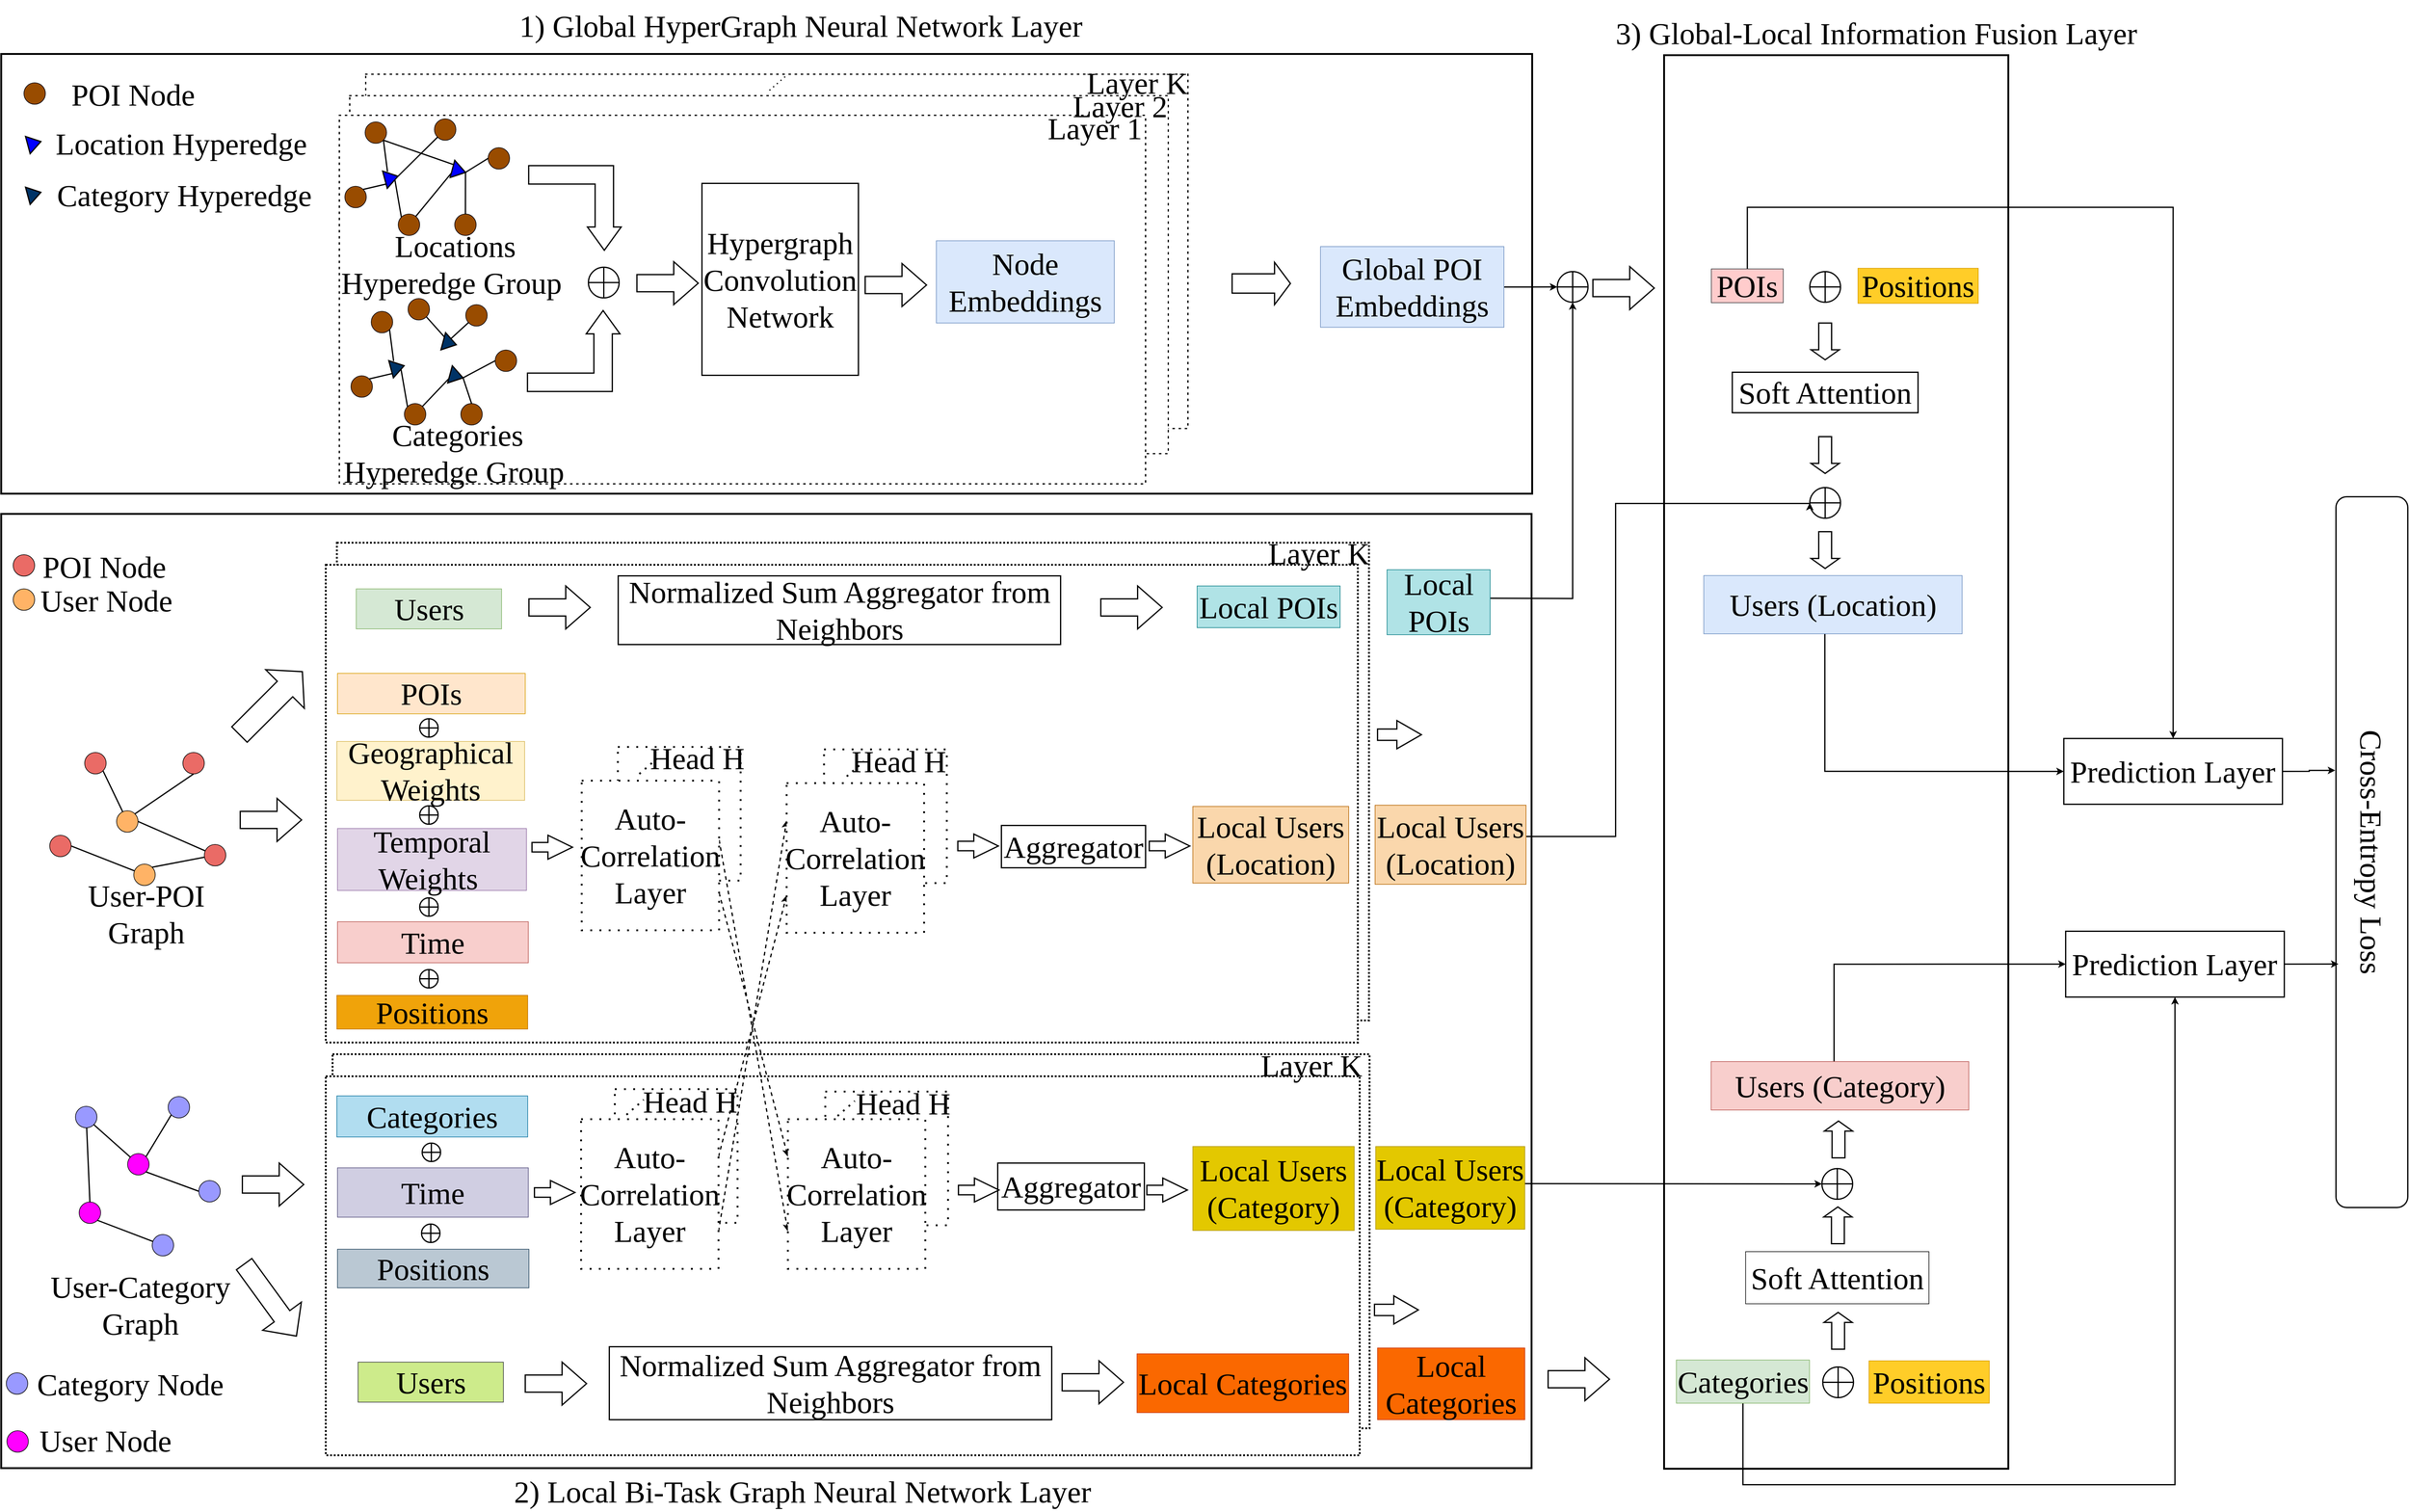 <mxfile version="24.0.1" type="github" pages="2">
  <diagram name="第 1 页" id="PNhr8kcbTlroX-baOO0i">
    <mxGraphModel dx="5185" dy="2745" grid="0" gridSize="10" guides="1" tooltips="1" connect="1" arrows="1" fold="1" page="1" pageScale="1" pageWidth="4000" pageHeight="2500" background="#ffffff" math="1" shadow="0">
      <root>
        <mxCell id="0" />
        <mxCell id="1" parent="0" />
        <mxCell id="j0LUqyefg8npvgbQNd1I-1" value="" style="rounded=0;whiteSpace=wrap;html=1;fillColor=none;strokeColor=default;fontSize=50;strokeWidth=3;fontFamily=Times New Roman;fontColor=default;" parent="1" vertex="1">
          <mxGeometry x="2731" y="112" width="561" height="2305" as="geometry" />
        </mxCell>
        <mxCell id="JnFQR-dMiFV1Tu1PzdE1-230" value="" style="rounded=0;whiteSpace=wrap;html=1;fillColor=none;strokeColor=default;fontSize=50;strokeWidth=3;fontFamily=Times New Roman;fontColor=default;" parent="1" vertex="1">
          <mxGeometry x="21" y="860" width="2494" height="1556" as="geometry" />
        </mxCell>
        <mxCell id="W3dQssfoFB5kCdI35nBZ-3" value="" style="rounded=0;whiteSpace=wrap;html=1;fillColor=none;strokeColor=default;dashed=1;dashPattern=1 1;strokeWidth=3;fontSize=50;fontFamily=Times New Roman;fontColor=default;" parent="1" vertex="1">
          <mxGeometry x="561" y="1741" width="1690" height="610" as="geometry" />
        </mxCell>
        <mxCell id="W3dQssfoFB5kCdI35nBZ-1" value="" style="rounded=0;whiteSpace=wrap;html=1;fillColor=none;strokeColor=default;dashed=1;dashPattern=1 1;strokeWidth=3;fontSize=50;fontFamily=Times New Roman;fontColor=default;" parent="1" vertex="1">
          <mxGeometry x="568" y="907" width="1682" height="779" as="geometry" />
        </mxCell>
        <mxCell id="JnFQR-dMiFV1Tu1PzdE1-232" value="" style="rounded=0;whiteSpace=wrap;html=1;fillColor=default;strokeColor=default;dashed=1;dashPattern=1 1;strokeWidth=3;fontSize=50;fontFamily=Times New Roman;fontColor=default;" parent="1" vertex="1">
          <mxGeometry x="550" y="1777" width="1685" height="618" as="geometry" />
        </mxCell>
        <mxCell id="JnFQR-dMiFV1Tu1PzdE1-231" value="" style="rounded=0;whiteSpace=wrap;html=1;fillColor=default;strokeColor=default;dashed=1;dashPattern=1 1;strokeWidth=3;fontSize=50;fontFamily=Times New Roman;fontColor=default;" parent="1" vertex="1">
          <mxGeometry x="550" y="943" width="1682" height="779" as="geometry" />
        </mxCell>
        <mxCell id="JnFQR-dMiFV1Tu1PzdE1-228" value="" style="rounded=0;whiteSpace=wrap;html=1;fillColor=none;strokeColor=default;fontSize=50;strokeWidth=3;fontFamily=Times New Roman;fontColor=default;" parent="1" vertex="1">
          <mxGeometry x="21" y="110" width="2495" height="717" as="geometry" />
        </mxCell>
        <mxCell id="MEwA-Q_oqiYRqp0OGWWu-136" value="" style="rounded=0;whiteSpace=wrap;html=1;fillColor=default;strokeColor=default;strokeWidth=2;shape=table;startSize=0;container=1;collapsible=0;childLayout=tableLayout;fontSize=50;dashed=1;dashPattern=1 4;fontFamily=Times New Roman;fontColor=default;" parent="1" vertex="1">
          <mxGeometry x="615" y="143" width="1340" height="577.75" as="geometry" />
        </mxCell>
        <mxCell id="MEwA-Q_oqiYRqp0OGWWu-134" value="" style="rounded=0;whiteSpace=wrap;html=1;fillColor=default;strokeColor=default;strokeWidth=2;shape=table;startSize=0;container=1;collapsible=0;childLayout=tableLayout;fontSize=50;dashed=1;dashPattern=1 4;fontFamily=Times New Roman;fontColor=default;" parent="1" vertex="1">
          <mxGeometry x="589" y="178" width="1334" height="583.75" as="geometry" />
        </mxCell>
        <mxCell id="PrBTOdZ4H55qHyfsa1yD-304" value="" style="rounded=0;whiteSpace=wrap;html=1;fillColor=default;strokeColor=default;strokeWidth=2;shape=table;startSize=0;container=1;collapsible=0;childLayout=tableLayout;fontSize=50;dashed=1;dashPattern=1 4;fontFamily=Times New Roman;fontColor=default;" parent="1" vertex="1">
          <mxGeometry x="572" y="210" width="1314" height="601" as="geometry" />
        </mxCell>
        <mxCell id="PrBTOdZ4H55qHyfsa1yD-203" value="1) Global HyperGraph Neural Network Layer&amp;nbsp;" style="text;html=1;strokeColor=none;fillColor=none;align=center;verticalAlign=middle;whiteSpace=wrap;rounded=0;fontColor=default;fontSize=50;fontFamily=Times New Roman;" parent="1" vertex="1">
          <mxGeometry x="584" y="33" width="1493" height="61" as="geometry" />
        </mxCell>
        <mxCell id="MEwA-Q_oqiYRqp0OGWWu-93" style="rounded=0;orthogonalLoop=1;jettySize=auto;html=1;exitX=1;exitY=1;exitDx=0;exitDy=0;entryX=0.336;entryY=0.098;entryDx=0;entryDy=0;strokeWidth=2;strokeColor=default;endArrow=none;endFill=0;entryPerimeter=0;fontSize=50;fontFamily=Times New Roman;fontColor=default;" parent="1" source="PrBTOdZ4H55qHyfsa1yD-226" target="MEwA-Q_oqiYRqp0OGWWu-84" edge="1">
          <mxGeometry relative="1" as="geometry" />
        </mxCell>
        <mxCell id="PrBTOdZ4H55qHyfsa1yD-226" value="" style="ellipse;whiteSpace=wrap;html=1;aspect=fixed;fillColor=#994C00;fontSize=50;fontFamily=Times New Roman;fontColor=default;strokeColor=default;" parent="1" vertex="1">
          <mxGeometry x="614" y="220.75" width="35" height="35" as="geometry" />
        </mxCell>
        <mxCell id="PrBTOdZ4H55qHyfsa1yD-287" value="&lt;font style=&quot;font-size: 50px;&quot;&gt;Hypergraph Convolution Network&lt;/font&gt;" style="rounded=0;whiteSpace=wrap;html=1;fillColor=none;strokeColor=default;strokeWidth=2;fontSize=50;fontFamily=Times New Roman;fontColor=default;" parent="1" vertex="1">
          <mxGeometry x="1163" y="321" width="255" height="313" as="geometry" />
        </mxCell>
        <mxCell id="PrBTOdZ4H55qHyfsa1yD-303" value="" style="shape=singleArrow;whiteSpace=wrap;html=1;arrowWidth=0.456;arrowSize=0.272;fillColor=none;strokeColor=default;strokeWidth=2;fontSize=50;fontFamily=Times New Roman;fontColor=default;" parent="1" vertex="1">
          <mxGeometry x="2027" y="449.75" width="95" height="69" as="geometry" />
        </mxCell>
        <mxCell id="PrBTOdZ4H55qHyfsa1yD-308" value="Layer 1" style="text;html=1;strokeColor=none;fillColor=none;align=center;verticalAlign=middle;whiteSpace=wrap;rounded=0;fontColor=default;fontSize=50;fontFamily=Times New Roman;" parent="1" vertex="1">
          <mxGeometry x="1723" y="214" width="161" height="33.25" as="geometry" />
        </mxCell>
        <mxCell id="PrBTOdZ4H55qHyfsa1yD-309" value="Layer 2" style="text;html=1;strokeColor=none;fillColor=none;align=center;verticalAlign=middle;whiteSpace=wrap;rounded=0;fontColor=default;fontSize=50;fontFamily=Times New Roman;" parent="1" vertex="1">
          <mxGeometry x="1766" y="178" width="157" height="33.25" as="geometry" />
        </mxCell>
        <mxCell id="PrBTOdZ4H55qHyfsa1yD-310" value="Layer K" style="text;html=1;strokeColor=none;fillColor=none;align=center;verticalAlign=middle;whiteSpace=wrap;rounded=0;fontColor=default;fontSize=50;fontFamily=Times New Roman;" parent="1" vertex="1">
          <mxGeometry x="1783" y="140" width="179" height="34.25" as="geometry" />
        </mxCell>
        <mxCell id="PrBTOdZ4H55qHyfsa1yD-322" value="2) Local Bi-Task Graph Neural Network Layer" style="text;html=1;strokeColor=none;fillColor=none;align=center;verticalAlign=middle;whiteSpace=wrap;rounded=0;fontColor=default;fontSize=50;fontFamily=Times New Roman;" parent="1" vertex="1">
          <mxGeometry x="696" y="2422" width="1262" height="64" as="geometry" />
        </mxCell>
        <mxCell id="PrBTOdZ4H55qHyfsa1yD-323" value="Node Embeddings" style="text;html=1;align=center;verticalAlign=middle;whiteSpace=wrap;rounded=0;fontSize=50;fontFamily=Times New Roman;fillColor=#dae8fc;strokeColor=#6c8ebf;" parent="1" vertex="1">
          <mxGeometry x="1545" y="414.62" width="290" height="134.13" as="geometry" />
        </mxCell>
        <mxCell id="B0B4qzNi0AWNPd_5lNkv-1" style="edgeStyle=orthogonalEdgeStyle;rounded=0;orthogonalLoop=1;jettySize=auto;html=1;entryX=0;entryY=0.5;entryDx=0;entryDy=0;strokeWidth=2;fontFamily=Times New Roman;fontSize=50;" parent="1" source="PrBTOdZ4H55qHyfsa1yD-327" target="JnFQR-dMiFV1Tu1PzdE1-169" edge="1">
          <mxGeometry relative="1" as="geometry" />
        </mxCell>
        <mxCell id="PrBTOdZ4H55qHyfsa1yD-327" value="Global POI Embeddings" style="text;html=1;strokeColor=#6c8ebf;fillColor=#dae8fc;align=center;verticalAlign=middle;whiteSpace=wrap;rounded=0;fontSize=50;fontFamily=Times New Roman;" parent="1" vertex="1">
          <mxGeometry x="2171" y="424.05" width="299" height="131.66" as="geometry" />
        </mxCell>
        <mxCell id="PrBTOdZ4H55qHyfsa1yD-328" value="&lt;font style=&quot;font-size: 50px;&quot;&gt;Cross-Entropy Loss&lt;/font&gt;" style="rounded=1;whiteSpace=wrap;html=1;fillColor=none;strokeColor=default;strokeWidth=2;horizontal=0;rotation=-180;fontSize=50;fontFamily=Times New Roman;fontColor=default;" parent="1" vertex="1">
          <mxGeometry x="3826" y="832" width="117" height="1159" as="geometry" />
        </mxCell>
        <mxCell id="MEwA-Q_oqiYRqp0OGWWu-94" style="rounded=0;orthogonalLoop=1;jettySize=auto;html=1;exitX=1;exitY=0.5;exitDx=0;exitDy=0;entryX=0;entryY=1;entryDx=0;entryDy=0;strokeColor=default;strokeWidth=2;endArrow=none;endFill=0;fontSize=50;fontFamily=Times New Roman;fontColor=default;" parent="1" source="MEwA-Q_oqiYRqp0OGWWu-84" target="MEwA-Q_oqiYRqp0OGWWu-88" edge="1">
          <mxGeometry relative="1" as="geometry" />
        </mxCell>
        <mxCell id="MEwA-Q_oqiYRqp0OGWWu-95" style="rounded=0;orthogonalLoop=1;jettySize=auto;html=1;exitX=0;exitY=0.75;exitDx=0;exitDy=0;entryX=1;entryY=0;entryDx=0;entryDy=0;strokeColor=default;strokeWidth=2;endArrow=none;endFill=0;fontSize=50;fontFamily=Times New Roman;fontColor=default;" parent="1" source="MEwA-Q_oqiYRqp0OGWWu-84" target="MEwA-Q_oqiYRqp0OGWWu-87" edge="1">
          <mxGeometry relative="1" as="geometry" />
        </mxCell>
        <mxCell id="MEwA-Q_oqiYRqp0OGWWu-96" style="rounded=0;orthogonalLoop=1;jettySize=auto;html=1;exitX=1;exitY=0.5;exitDx=0;exitDy=0;entryX=0;entryY=1;entryDx=0;entryDy=0;strokeColor=default;endArrow=none;endFill=0;strokeWidth=2;fontSize=50;fontFamily=Times New Roman;fontColor=default;" parent="1" target="MEwA-Q_oqiYRqp0OGWWu-86" edge="1">
          <mxGeometry relative="1" as="geometry">
            <mxPoint x="662.495" y="314.753" as="sourcePoint" />
            <mxPoint x="667.996" y="381.476" as="targetPoint" />
          </mxGeometry>
        </mxCell>
        <mxCell id="MEwA-Q_oqiYRqp0OGWWu-84" value="" style="triangle;whiteSpace=wrap;html=1;fillColor=#0000FF;strokeColor=default;strokeWidth=2;rotation=-15;fontSize=50;fontFamily=Times New Roman;fontColor=default;" parent="1" vertex="1">
          <mxGeometry x="646" y="297.75" width="22" height="29" as="geometry" />
        </mxCell>
        <mxCell id="MEwA-Q_oqiYRqp0OGWWu-86" value="" style="ellipse;whiteSpace=wrap;html=1;aspect=fixed;fillColor=#994C00;direction=south;fontSize=50;fontFamily=Times New Roman;fontColor=default;strokeColor=default;" parent="1" vertex="1">
          <mxGeometry x="668" y="371" width="35" height="35" as="geometry" />
        </mxCell>
        <mxCell id="MEwA-Q_oqiYRqp0OGWWu-87" value="" style="ellipse;whiteSpace=wrap;html=1;aspect=fixed;fillColor=#994C00;fontSize=50;fontFamily=Times New Roman;fontColor=default;strokeColor=default;" parent="1" vertex="1">
          <mxGeometry x="581" y="325.75" width="35" height="35" as="geometry" />
        </mxCell>
        <mxCell id="MEwA-Q_oqiYRqp0OGWWu-88" value="" style="ellipse;whiteSpace=wrap;html=1;aspect=fixed;fillColor=#994C00;fontSize=50;fontFamily=Times New Roman;fontColor=default;strokeColor=default;" parent="1" vertex="1">
          <mxGeometry x="727" y="215.75" width="35" height="35" as="geometry" />
        </mxCell>
        <mxCell id="MEwA-Q_oqiYRqp0OGWWu-89" value="" style="ellipse;whiteSpace=wrap;html=1;aspect=fixed;fillColor=#994C00;fontSize=50;fontFamily=Times New Roman;fontColor=default;strokeColor=default;" parent="1" vertex="1">
          <mxGeometry x="814.5" y="262.75" width="35" height="35" as="geometry" />
        </mxCell>
        <mxCell id="MEwA-Q_oqiYRqp0OGWWu-90" value="" style="ellipse;whiteSpace=wrap;html=1;aspect=fixed;fillColor=#994C00;fontSize=50;fontFamily=Times New Roman;fontColor=default;strokeColor=default;" parent="1" vertex="1">
          <mxGeometry x="760" y="371" width="35" height="35" as="geometry" />
        </mxCell>
        <mxCell id="MEwA-Q_oqiYRqp0OGWWu-97" style="rounded=0;orthogonalLoop=1;jettySize=auto;html=1;exitX=0;exitY=0.75;exitDx=0;exitDy=0;strokeColor=default;strokeWidth=2;endArrow=none;endFill=0;fontSize=50;fontFamily=Times New Roman;fontColor=default;" parent="1" source="MEwA-Q_oqiYRqp0OGWWu-92" target="MEwA-Q_oqiYRqp0OGWWu-86" edge="1">
          <mxGeometry relative="1" as="geometry" />
        </mxCell>
        <mxCell id="MEwA-Q_oqiYRqp0OGWWu-98" style="rounded=0;orthogonalLoop=1;jettySize=auto;html=1;exitX=1;exitY=0.5;exitDx=0;exitDy=0;entryX=0.5;entryY=0;entryDx=0;entryDy=0;strokeWidth=2;strokeColor=default;endArrow=none;endFill=0;fontSize=50;fontFamily=Times New Roman;fontColor=default;" parent="1" source="MEwA-Q_oqiYRqp0OGWWu-92" target="MEwA-Q_oqiYRqp0OGWWu-90" edge="1">
          <mxGeometry relative="1" as="geometry" />
        </mxCell>
        <mxCell id="MEwA-Q_oqiYRqp0OGWWu-99" style="rounded=0;orthogonalLoop=1;jettySize=auto;html=1;exitX=1;exitY=0.5;exitDx=0;exitDy=0;entryX=0;entryY=0.5;entryDx=0;entryDy=0;endArrow=none;endFill=0;strokeWidth=2;strokeColor=default;fontSize=50;fontFamily=Times New Roman;fontColor=default;" parent="1" source="MEwA-Q_oqiYRqp0OGWWu-92" target="MEwA-Q_oqiYRqp0OGWWu-89" edge="1">
          <mxGeometry relative="1" as="geometry" />
        </mxCell>
        <mxCell id="MEwA-Q_oqiYRqp0OGWWu-100" style="rounded=0;orthogonalLoop=1;jettySize=auto;html=1;exitX=0;exitY=0.25;exitDx=0;exitDy=0;entryX=1;entryY=1;entryDx=0;entryDy=0;strokeWidth=2;strokeColor=default;endArrow=none;endFill=0;fontSize=50;fontFamily=Times New Roman;fontColor=default;" parent="1" source="MEwA-Q_oqiYRqp0OGWWu-92" target="PrBTOdZ4H55qHyfsa1yD-226" edge="1">
          <mxGeometry relative="1" as="geometry" />
        </mxCell>
        <mxCell id="MEwA-Q_oqiYRqp0OGWWu-92" value="" style="triangle;whiteSpace=wrap;html=1;fillColor=#0000FF;strokeColor=default;strokeWidth=2;rotation=15;fontSize=50;fontFamily=Times New Roman;fontColor=default;" parent="1" vertex="1">
          <mxGeometry x="756" y="285.75" width="22" height="29" as="geometry" />
        </mxCell>
        <mxCell id="MEwA-Q_oqiYRqp0OGWWu-102" style="rounded=0;orthogonalLoop=1;jettySize=auto;html=1;exitX=1;exitY=1;exitDx=0;exitDy=0;entryX=0.336;entryY=0.098;entryDx=0;entryDy=0;strokeWidth=2;strokeColor=default;endArrow=none;endFill=0;entryPerimeter=0;fontSize=50;fontFamily=Times New Roman;fontColor=default;" parent="1" source="MEwA-Q_oqiYRqp0OGWWu-103" target="MEwA-Q_oqiYRqp0OGWWu-107" edge="1">
          <mxGeometry relative="1" as="geometry" />
        </mxCell>
        <mxCell id="MEwA-Q_oqiYRqp0OGWWu-103" value="" style="ellipse;whiteSpace=wrap;html=1;aspect=fixed;fillColor=#994C00;fontSize=50;fontFamily=Times New Roman;fontColor=default;strokeColor=default;" parent="1" vertex="1">
          <mxGeometry x="624" y="529.75" width="35" height="35" as="geometry" />
        </mxCell>
        <mxCell id="MEwA-Q_oqiYRqp0OGWWu-105" style="rounded=0;orthogonalLoop=1;jettySize=auto;html=1;exitX=0;exitY=0.75;exitDx=0;exitDy=0;entryX=1;entryY=0;entryDx=0;entryDy=0;strokeColor=default;strokeWidth=2;endArrow=none;endFill=0;fontSize=50;fontFamily=Times New Roman;fontColor=default;" parent="1" source="MEwA-Q_oqiYRqp0OGWWu-107" target="MEwA-Q_oqiYRqp0OGWWu-109" edge="1">
          <mxGeometry relative="1" as="geometry" />
        </mxCell>
        <mxCell id="MEwA-Q_oqiYRqp0OGWWu-106" style="rounded=0;orthogonalLoop=1;jettySize=auto;html=1;exitX=1;exitY=0.5;exitDx=0;exitDy=0;entryX=0;entryY=1;entryDx=0;entryDy=0;strokeColor=default;endArrow=none;endFill=0;strokeWidth=2;fontSize=50;fontFamily=Times New Roman;fontColor=default;" parent="1" target="MEwA-Q_oqiYRqp0OGWWu-108" edge="1">
          <mxGeometry relative="1" as="geometry">
            <mxPoint x="672.495" y="623.753" as="sourcePoint" />
            <mxPoint x="677.996" y="690.476" as="targetPoint" />
          </mxGeometry>
        </mxCell>
        <mxCell id="MEwA-Q_oqiYRqp0OGWWu-107" value="" style="triangle;whiteSpace=wrap;html=1;fillColor=#003366;strokeColor=default;strokeWidth=2;rotation=-15;fontSize=50;fontFamily=Times New Roman;fontColor=default;" parent="1" vertex="1">
          <mxGeometry x="656" y="606.75" width="22" height="29" as="geometry" />
        </mxCell>
        <mxCell id="MEwA-Q_oqiYRqp0OGWWu-108" value="" style="ellipse;whiteSpace=wrap;html=1;aspect=fixed;fillColor=#994C00;direction=south;fontSize=50;fontFamily=Times New Roman;fontColor=default;strokeColor=default;" parent="1" vertex="1">
          <mxGeometry x="678" y="680" width="35" height="35" as="geometry" />
        </mxCell>
        <mxCell id="MEwA-Q_oqiYRqp0OGWWu-109" value="" style="ellipse;whiteSpace=wrap;html=1;aspect=fixed;fillColor=#994C00;fontSize=50;fontFamily=Times New Roman;fontColor=default;strokeColor=default;" parent="1" vertex="1">
          <mxGeometry x="591" y="634.75" width="35" height="35" as="geometry" />
        </mxCell>
        <mxCell id="MEwA-Q_oqiYRqp0OGWWu-123" style="rounded=0;orthogonalLoop=1;jettySize=auto;html=1;exitX=1;exitY=1;exitDx=0;exitDy=0;entryX=0;entryY=0.25;entryDx=0;entryDy=0;endArrow=none;endFill=0;strokeWidth=2;strokeColor=default;fontSize=50;fontFamily=Times New Roman;fontColor=default;" parent="1" source="MEwA-Q_oqiYRqp0OGWWu-110" target="MEwA-Q_oqiYRqp0OGWWu-118" edge="1">
          <mxGeometry relative="1" as="geometry" />
        </mxCell>
        <mxCell id="MEwA-Q_oqiYRqp0OGWWu-110" value="" style="ellipse;whiteSpace=wrap;html=1;aspect=fixed;fillColor=#994C00;fontSize=50;fontFamily=Times New Roman;fontColor=default;strokeColor=default;" parent="1" vertex="1">
          <mxGeometry x="684" y="508.75" width="35" height="35" as="geometry" />
        </mxCell>
        <mxCell id="MEwA-Q_oqiYRqp0OGWWu-111" value="" style="ellipse;whiteSpace=wrap;html=1;aspect=fixed;fillColor=#994C00;fontSize=50;fontFamily=Times New Roman;fontColor=default;strokeColor=default;" parent="1" vertex="1">
          <mxGeometry x="826" y="592.75" width="35" height="35" as="geometry" />
        </mxCell>
        <mxCell id="MEwA-Q_oqiYRqp0OGWWu-112" value="" style="ellipse;whiteSpace=wrap;html=1;aspect=fixed;fillColor=#994C00;fontSize=50;fontFamily=Times New Roman;fontColor=default;strokeColor=default;" parent="1" vertex="1">
          <mxGeometry x="770" y="680" width="35" height="35" as="geometry" />
        </mxCell>
        <mxCell id="MEwA-Q_oqiYRqp0OGWWu-113" style="rounded=0;orthogonalLoop=1;jettySize=auto;html=1;exitX=0;exitY=0.75;exitDx=0;exitDy=0;strokeColor=default;strokeWidth=2;endArrow=none;endFill=0;fontSize=50;fontFamily=Times New Roman;fontColor=default;" parent="1" source="MEwA-Q_oqiYRqp0OGWWu-117" target="MEwA-Q_oqiYRqp0OGWWu-108" edge="1">
          <mxGeometry relative="1" as="geometry" />
        </mxCell>
        <mxCell id="MEwA-Q_oqiYRqp0OGWWu-114" style="rounded=0;orthogonalLoop=1;jettySize=auto;html=1;exitX=1;exitY=0.5;exitDx=0;exitDy=0;entryX=0.5;entryY=0;entryDx=0;entryDy=0;strokeWidth=2;strokeColor=default;endArrow=none;endFill=0;fontSize=50;fontFamily=Times New Roman;fontColor=default;" parent="1" source="MEwA-Q_oqiYRqp0OGWWu-117" target="MEwA-Q_oqiYRqp0OGWWu-112" edge="1">
          <mxGeometry relative="1" as="geometry" />
        </mxCell>
        <mxCell id="MEwA-Q_oqiYRqp0OGWWu-115" style="rounded=0;orthogonalLoop=1;jettySize=auto;html=1;exitX=1;exitY=0.5;exitDx=0;exitDy=0;entryX=0;entryY=0.5;entryDx=0;entryDy=0;endArrow=none;endFill=0;strokeWidth=2;strokeColor=default;fontSize=50;fontFamily=Times New Roman;fontColor=default;" parent="1" source="MEwA-Q_oqiYRqp0OGWWu-117" target="MEwA-Q_oqiYRqp0OGWWu-111" edge="1">
          <mxGeometry relative="1" as="geometry" />
        </mxCell>
        <mxCell id="MEwA-Q_oqiYRqp0OGWWu-117" value="" style="triangle;whiteSpace=wrap;html=1;fillColor=#003366;strokeColor=default;strokeWidth=2;rotation=15;fontSize=50;fontFamily=Times New Roman;fontColor=default;" parent="1" vertex="1">
          <mxGeometry x="752" y="620.75" width="22" height="29" as="geometry" />
        </mxCell>
        <mxCell id="MEwA-Q_oqiYRqp0OGWWu-125" style="rounded=0;orthogonalLoop=1;jettySize=auto;html=1;exitX=0.5;exitY=0;exitDx=0;exitDy=0;endArrow=none;endFill=0;strokeWidth=2;strokeColor=default;fontSize=50;fontFamily=Times New Roman;fontColor=default;" parent="1" source="MEwA-Q_oqiYRqp0OGWWu-118" target="MEwA-Q_oqiYRqp0OGWWu-124" edge="1">
          <mxGeometry relative="1" as="geometry" />
        </mxCell>
        <mxCell id="MEwA-Q_oqiYRqp0OGWWu-118" value="" style="triangle;whiteSpace=wrap;html=1;fillColor=#003366;strokeColor=default;strokeWidth=2;rotation=15;fontSize=50;fontFamily=Times New Roman;fontColor=default;" parent="1" vertex="1">
          <mxGeometry x="741" y="566.75" width="22" height="29" as="geometry" />
        </mxCell>
        <mxCell id="MEwA-Q_oqiYRqp0OGWWu-124" value="" style="ellipse;whiteSpace=wrap;html=1;aspect=fixed;fillColor=#994C00;fontSize=50;fontFamily=Times New Roman;fontColor=default;strokeColor=default;" parent="1" vertex="1">
          <mxGeometry x="778" y="518.75" width="35" height="35" as="geometry" />
        </mxCell>
        <mxCell id="MEwA-Q_oqiYRqp0OGWWu-126" value="&lt;br style=&quot;font-size: 50px;&quot;&gt;Locations Hyperedge Group&amp;nbsp;" style="text;html=1;strokeColor=none;fillColor=none;align=center;verticalAlign=middle;whiteSpace=wrap;rounded=0;fontColor=default;fontSize=50;fontFamily=Times New Roman;" parent="1" vertex="1">
          <mxGeometry x="568" y="394.25" width="386" height="56.5" as="geometry" />
        </mxCell>
        <mxCell id="MEwA-Q_oqiYRqp0OGWWu-127" value="&lt;br style=&quot;font-size: 50px;&quot;&gt;Categories Hyperedge Group&amp;nbsp;" style="text;html=1;strokeColor=none;fillColor=none;align=center;verticalAlign=middle;whiteSpace=wrap;rounded=0;fontColor=default;fontSize=50;fontFamily=Times New Roman;" parent="1" vertex="1">
          <mxGeometry x="570" y="707.5" width="390" height="47.25" as="geometry" />
        </mxCell>
        <mxCell id="MEwA-Q_oqiYRqp0OGWWu-130" value="" style="html=1;shadow=0;dashed=0;align=center;verticalAlign=middle;shape=mxgraph.arrows2.bendArrow;dy=15;dx=38;notch=0;arrowHead=55;rounded=0;rotation=90;fillColor=none;strokeColor=default;strokeWidth=2;fontSize=50;fontFamily=Times New Roman;fontColor=default;" parent="1" vertex="1">
          <mxGeometry x="887" y="285.75" width="138" height="150.75" as="geometry" />
        </mxCell>
        <mxCell id="MEwA-Q_oqiYRqp0OGWWu-131" value="" style="html=1;shadow=0;dashed=0;align=center;verticalAlign=middle;shape=mxgraph.arrows2.bendArrow;dy=15;dx=38;notch=0;arrowHead=55;rounded=0;rotation=90;fillColor=none;strokeColor=default;strokeWidth=2;direction=east;flipH=1;fontSize=50;fontFamily=Times New Roman;fontColor=default;" parent="1" vertex="1">
          <mxGeometry x="888" y="519" width="132" height="150.75" as="geometry" />
        </mxCell>
        <mxCell id="MEwA-Q_oqiYRqp0OGWWu-132" value="" style="shape=orEllipse;perimeter=ellipsePerimeter;whiteSpace=wrap;html=1;backgroundOutline=1;fillColor=none;strokeColor=default;strokeWidth=2;fontSize=50;fontFamily=Times New Roman;fontColor=default;" parent="1" vertex="1">
          <mxGeometry x="978" y="457.75" width="50" height="50" as="geometry" />
        </mxCell>
        <mxCell id="MEwA-Q_oqiYRqp0OGWWu-133" value="" style="html=1;shadow=0;dashed=0;align=center;verticalAlign=middle;shape=mxgraph.arrows2.arrow;dy=0.6;dx=40;notch=0;fillColor=none;strokeColor=default;strokeWidth=2;fontSize=50;fontFamily=Times New Roman;fontColor=default;" parent="1" vertex="1">
          <mxGeometry x="1057" y="448.75" width="100" height="70" as="geometry" />
        </mxCell>
        <mxCell id="MEwA-Q_oqiYRqp0OGWWu-138" value="" style="html=1;shadow=0;dashed=0;align=center;verticalAlign=middle;shape=mxgraph.arrows2.arrow;dy=0.6;dx=40;notch=0;fillColor=none;strokeColor=default;strokeWidth=2;fontSize=50;fontFamily=Times New Roman;fontColor=default;" parent="1" vertex="1">
          <mxGeometry x="1429" y="451.75" width="100" height="70" as="geometry" />
        </mxCell>
        <mxCell id="JnFQR-dMiFV1Tu1PzdE1-29" style="rounded=0;orthogonalLoop=1;jettySize=auto;html=1;exitX=1;exitY=1;exitDx=0;exitDy=0;strokeColor=default;endArrow=none;endFill=0;strokeWidth=2;fontSize=50;fontFamily=Times New Roman;fontColor=default;" parent="1" source="JnFQR-dMiFV1Tu1PzdE1-10" target="JnFQR-dMiFV1Tu1PzdE1-13" edge="1">
          <mxGeometry relative="1" as="geometry" />
        </mxCell>
        <mxCell id="JnFQR-dMiFV1Tu1PzdE1-10" value="" style="ellipse;whiteSpace=wrap;html=1;aspect=fixed;fillColor=#EA6B66;fontSize=50;fontFamily=Times New Roman;fontColor=default;strokeColor=default;" parent="1" vertex="1">
          <mxGeometry x="157" y="1249" width="35" height="35" as="geometry" />
        </mxCell>
        <mxCell id="JnFQR-dMiFV1Tu1PzdE1-11" value="" style="ellipse;whiteSpace=wrap;html=1;aspect=fixed;fillColor=#EA6B66;fontSize=50;fontFamily=Times New Roman;fontColor=default;strokeColor=default;" parent="1" vertex="1">
          <mxGeometry x="317" y="1249" width="35" height="35" as="geometry" />
        </mxCell>
        <mxCell id="JnFQR-dMiFV1Tu1PzdE1-32" style="rounded=0;orthogonalLoop=1;jettySize=auto;html=1;exitX=1;exitY=0.5;exitDx=0;exitDy=0;strokeColor=default;endArrow=none;endFill=0;strokeWidth=2;fontSize=50;fontFamily=Times New Roman;fontColor=default;" parent="1" source="JnFQR-dMiFV1Tu1PzdE1-12" target="JnFQR-dMiFV1Tu1PzdE1-27" edge="1">
          <mxGeometry relative="1" as="geometry" />
        </mxCell>
        <mxCell id="JnFQR-dMiFV1Tu1PzdE1-12" value="" style="ellipse;whiteSpace=wrap;html=1;aspect=fixed;fillColor=#EA6B66;fontSize=50;fontFamily=Times New Roman;fontColor=default;strokeColor=default;" parent="1" vertex="1">
          <mxGeometry x="100" y="1384" width="35" height="35" as="geometry" />
        </mxCell>
        <mxCell id="JnFQR-dMiFV1Tu1PzdE1-30" style="rounded=0;orthogonalLoop=1;jettySize=auto;html=1;exitX=1;exitY=0;exitDx=0;exitDy=0;entryX=0.5;entryY=1;entryDx=0;entryDy=0;strokeColor=default;endArrow=none;endFill=0;strokeWidth=2;fontSize=50;fontFamily=Times New Roman;fontColor=default;" parent="1" source="JnFQR-dMiFV1Tu1PzdE1-13" target="JnFQR-dMiFV1Tu1PzdE1-11" edge="1">
          <mxGeometry relative="1" as="geometry" />
        </mxCell>
        <mxCell id="JnFQR-dMiFV1Tu1PzdE1-33" style="rounded=0;orthogonalLoop=1;jettySize=auto;html=1;exitX=1;exitY=0.5;exitDx=0;exitDy=0;endArrow=none;endFill=0;strokeColor=default;strokeWidth=2;fontSize=50;fontFamily=Times New Roman;fontColor=default;" parent="1" source="JnFQR-dMiFV1Tu1PzdE1-13" target="JnFQR-dMiFV1Tu1PzdE1-28" edge="1">
          <mxGeometry relative="1" as="geometry" />
        </mxCell>
        <mxCell id="JnFQR-dMiFV1Tu1PzdE1-13" value="" style="ellipse;whiteSpace=wrap;html=1;aspect=fixed;fillColor=#FFB366;fontStyle=1;fontSize=50;fontFamily=Times New Roman;fontColor=default;strokeColor=default;" parent="1" vertex="1">
          <mxGeometry x="209" y="1344" width="35" height="35" as="geometry" />
        </mxCell>
        <mxCell id="JnFQR-dMiFV1Tu1PzdE1-15" value="" style="ellipse;whiteSpace=wrap;html=1;aspect=fixed;fillColor=#994C00;fontSize=50;fontFamily=Times New Roman;fontColor=default;strokeColor=default;" parent="1" vertex="1">
          <mxGeometry x="58" y="157" width="35" height="35" as="geometry" />
        </mxCell>
        <mxCell id="JnFQR-dMiFV1Tu1PzdE1-16" value="" style="triangle;whiteSpace=wrap;html=1;fillColor=#0000FF;strokeColor=default;strokeWidth=2;rotation=-15;fontSize=50;fontFamily=Times New Roman;fontColor=default;" parent="1" vertex="1">
          <mxGeometry x="64" y="241.25" width="22" height="29" as="geometry" />
        </mxCell>
        <mxCell id="JnFQR-dMiFV1Tu1PzdE1-18" value="" style="triangle;whiteSpace=wrap;html=1;fillColor=#003366;strokeColor=default;strokeWidth=2;rotation=-15;fontSize=50;fontFamily=Times New Roman;fontColor=default;" parent="1" vertex="1">
          <mxGeometry x="64" y="324" width="22" height="29" as="geometry" />
        </mxCell>
        <mxCell id="JnFQR-dMiFV1Tu1PzdE1-23" value="POI Node" style="text;html=1;strokeColor=none;fillColor=none;align=center;verticalAlign=middle;whiteSpace=wrap;rounded=0;fontColor=default;fontSize=50;fontFamily=Times New Roman;" parent="1" vertex="1">
          <mxGeometry x="112" y="160" width="248" height="32" as="geometry" />
        </mxCell>
        <mxCell id="JnFQR-dMiFV1Tu1PzdE1-24" value="Location Hyperedge" style="text;html=1;strokeColor=none;fillColor=none;align=center;verticalAlign=middle;whiteSpace=wrap;rounded=0;fontColor=default;fontSize=50;fontFamily=Times New Roman;" parent="1" vertex="1">
          <mxGeometry x="107" y="239.75" width="415" height="33.25" as="geometry" />
        </mxCell>
        <mxCell id="JnFQR-dMiFV1Tu1PzdE1-25" value="Category Hyperedge" style="text;html=1;strokeColor=none;fillColor=none;align=center;verticalAlign=middle;whiteSpace=wrap;rounded=0;fontColor=default;fontSize=50;fontFamily=Times New Roman;" parent="1" vertex="1">
          <mxGeometry x="92" y="321" width="455" height="37" as="geometry" />
        </mxCell>
        <mxCell id="JnFQR-dMiFV1Tu1PzdE1-31" style="rounded=0;orthogonalLoop=1;jettySize=auto;html=1;exitX=1;exitY=0;exitDx=0;exitDy=0;endArrow=none;endFill=0;strokeColor=default;strokeWidth=2;fontSize=50;fontFamily=Times New Roman;fontColor=default;" parent="1" source="JnFQR-dMiFV1Tu1PzdE1-27" target="JnFQR-dMiFV1Tu1PzdE1-28" edge="1">
          <mxGeometry relative="1" as="geometry" />
        </mxCell>
        <mxCell id="JnFQR-dMiFV1Tu1PzdE1-27" value="" style="ellipse;whiteSpace=wrap;html=1;aspect=fixed;fillColor=#FFB366;fontSize=50;fontFamily=Times New Roman;fontColor=default;strokeColor=default;" parent="1" vertex="1">
          <mxGeometry x="237" y="1431" width="35" height="35" as="geometry" />
        </mxCell>
        <mxCell id="JnFQR-dMiFV1Tu1PzdE1-28" value="" style="ellipse;whiteSpace=wrap;html=1;aspect=fixed;fillColor=#EA6B66;fontSize=50;fontFamily=Times New Roman;fontColor=default;strokeColor=default;" parent="1" vertex="1">
          <mxGeometry x="352" y="1399" width="35" height="35" as="geometry" />
        </mxCell>
        <mxCell id="JnFQR-dMiFV1Tu1PzdE1-34" value="User-POI Graph" style="text;html=1;strokeColor=none;fillColor=none;align=center;verticalAlign=middle;whiteSpace=wrap;rounded=0;fontColor=default;fontSize=50;fontFamily=Times New Roman;" parent="1" vertex="1">
          <mxGeometry x="98" y="1496" width="318.5" height="32" as="geometry" />
        </mxCell>
        <mxCell id="JnFQR-dMiFV1Tu1PzdE1-41" style="rounded=0;orthogonalLoop=1;jettySize=auto;html=1;exitX=1;exitY=1;exitDx=0;exitDy=0;endArrow=none;endFill=0;strokeColor=default;strokeWidth=2;fontSize=50;fontFamily=Times New Roman;fontColor=default;" parent="1" source="JnFQR-dMiFV1Tu1PzdE1-35" target="JnFQR-dMiFV1Tu1PzdE1-36" edge="1">
          <mxGeometry relative="1" as="geometry" />
        </mxCell>
        <mxCell id="JnFQR-dMiFV1Tu1PzdE1-35" value="" style="ellipse;whiteSpace=wrap;html=1;aspect=fixed;fillColor=#9999FF;fontSize=50;fontFamily=Times New Roman;fontColor=default;strokeColor=default;" parent="1" vertex="1">
          <mxGeometry x="142" y="1826" width="35" height="35" as="geometry" />
        </mxCell>
        <mxCell id="JnFQR-dMiFV1Tu1PzdE1-42" style="rounded=0;orthogonalLoop=1;jettySize=auto;html=1;exitX=1;exitY=0;exitDx=0;exitDy=0;entryX=0;entryY=1;entryDx=0;entryDy=0;endArrow=none;endFill=0;strokeColor=default;strokeWidth=2;fontSize=50;fontFamily=Times New Roman;fontColor=default;" parent="1" source="JnFQR-dMiFV1Tu1PzdE1-36" target="JnFQR-dMiFV1Tu1PzdE1-40" edge="1">
          <mxGeometry relative="1" as="geometry" />
        </mxCell>
        <mxCell id="JnFQR-dMiFV1Tu1PzdE1-43" style="rounded=0;orthogonalLoop=1;jettySize=auto;html=1;exitX=1;exitY=1;exitDx=0;exitDy=0;entryX=0;entryY=0.5;entryDx=0;entryDy=0;endArrow=none;endFill=0;strokeColor=default;strokeWidth=2;fontSize=50;fontFamily=Times New Roman;fontColor=default;" parent="1" source="JnFQR-dMiFV1Tu1PzdE1-36" target="JnFQR-dMiFV1Tu1PzdE1-39" edge="1">
          <mxGeometry relative="1" as="geometry" />
        </mxCell>
        <mxCell id="JnFQR-dMiFV1Tu1PzdE1-36" value="" style="ellipse;whiteSpace=wrap;html=1;aspect=fixed;fillColor=#FF00FF;fontSize=50;fontFamily=Times New Roman;fontColor=default;strokeColor=default;" parent="1" vertex="1">
          <mxGeometry x="227" y="1903" width="35" height="35" as="geometry" />
        </mxCell>
        <mxCell id="JnFQR-dMiFV1Tu1PzdE1-45" style="rounded=0;orthogonalLoop=1;jettySize=auto;html=1;exitX=1;exitY=1;exitDx=0;exitDy=0;endArrow=none;endFill=0;strokeColor=default;strokeWidth=2;fontSize=50;fontFamily=Times New Roman;fontColor=default;" parent="1" source="JnFQR-dMiFV1Tu1PzdE1-37" target="JnFQR-dMiFV1Tu1PzdE1-38" edge="1">
          <mxGeometry relative="1" as="geometry" />
        </mxCell>
        <mxCell id="JnFQR-dMiFV1Tu1PzdE1-46" style="rounded=0;orthogonalLoop=1;jettySize=auto;html=1;exitX=0.5;exitY=0;exitDx=0;exitDy=0;endArrow=none;endFill=0;strokeColor=default;strokeWidth=2;fontSize=50;fontFamily=Times New Roman;fontColor=default;" parent="1" source="JnFQR-dMiFV1Tu1PzdE1-37" target="JnFQR-dMiFV1Tu1PzdE1-35" edge="1">
          <mxGeometry relative="1" as="geometry" />
        </mxCell>
        <mxCell id="JnFQR-dMiFV1Tu1PzdE1-37" value="" style="ellipse;whiteSpace=wrap;html=1;aspect=fixed;fillColor=#FF00FF;fontSize=50;fontFamily=Times New Roman;fontColor=default;strokeColor=default;" parent="1" vertex="1">
          <mxGeometry x="148" y="1982" width="35" height="35" as="geometry" />
        </mxCell>
        <mxCell id="JnFQR-dMiFV1Tu1PzdE1-38" value="" style="ellipse;whiteSpace=wrap;html=1;aspect=fixed;fillColor=#9999FF;fontSize=50;fontFamily=Times New Roman;fontColor=default;strokeColor=default;" parent="1" vertex="1">
          <mxGeometry x="267" y="2035" width="35" height="35" as="geometry" />
        </mxCell>
        <mxCell id="JnFQR-dMiFV1Tu1PzdE1-39" value="" style="ellipse;whiteSpace=wrap;html=1;aspect=fixed;fillColor=#9999FF;fontSize=50;fontFamily=Times New Roman;fontColor=default;strokeColor=default;" parent="1" vertex="1">
          <mxGeometry x="343" y="1947" width="35" height="35" as="geometry" />
        </mxCell>
        <mxCell id="JnFQR-dMiFV1Tu1PzdE1-40" value="" style="ellipse;whiteSpace=wrap;html=1;aspect=fixed;fillColor=#9999FF;fontSize=50;fontFamily=Times New Roman;fontColor=default;strokeColor=default;" parent="1" vertex="1">
          <mxGeometry x="293" y="1810" width="35" height="35" as="geometry" />
        </mxCell>
        <mxCell id="JnFQR-dMiFV1Tu1PzdE1-47" value="User-Category Graph" style="text;html=1;strokeColor=none;fillColor=none;align=center;verticalAlign=middle;whiteSpace=wrap;rounded=0;fontColor=default;fontSize=50;fontFamily=Times New Roman;" parent="1" vertex="1">
          <mxGeometry x="100" y="2072" width="296" height="155" as="geometry" />
        </mxCell>
        <mxCell id="JnFQR-dMiFV1Tu1PzdE1-48" value="" style="ellipse;whiteSpace=wrap;html=1;aspect=fixed;fillColor=#EA6B66;fontSize=50;fontFamily=Times New Roman;fontColor=default;strokeColor=default;" parent="1" vertex="1">
          <mxGeometry x="40.5" y="926.5" width="35" height="35" as="geometry" />
        </mxCell>
        <mxCell id="JnFQR-dMiFV1Tu1PzdE1-50" value="" style="ellipse;whiteSpace=wrap;html=1;aspect=fixed;fillColor=#FFB366;fontStyle=1;fontSize=50;fontFamily=Times New Roman;fontColor=default;strokeColor=default;" parent="1" vertex="1">
          <mxGeometry x="40.5" y="982.25" width="35" height="35" as="geometry" />
        </mxCell>
        <mxCell id="JnFQR-dMiFV1Tu1PzdE1-51" value="POI Node" style="text;html=1;strokeColor=none;fillColor=none;align=center;verticalAlign=middle;whiteSpace=wrap;rounded=0;fontColor=default;fontSize=50;fontFamily=Times New Roman;" parent="1" vertex="1">
          <mxGeometry x="85" y="929.5" width="208" height="32" as="geometry" />
        </mxCell>
        <mxCell id="JnFQR-dMiFV1Tu1PzdE1-52" value="User Node" style="text;html=1;strokeColor=none;fillColor=none;align=center;verticalAlign=middle;whiteSpace=wrap;rounded=0;fontColor=default;fontSize=50;fontFamily=Times New Roman;" parent="1" vertex="1">
          <mxGeometry x="78.5" y="985.25" width="226.5" height="32" as="geometry" />
        </mxCell>
        <mxCell id="JnFQR-dMiFV1Tu1PzdE1-53" value="" style="ellipse;whiteSpace=wrap;html=1;aspect=fixed;fillColor=#9999FF;fontSize=50;fontFamily=Times New Roman;fontColor=default;strokeColor=default;" parent="1" vertex="1">
          <mxGeometry x="29.25" y="2260.5" width="35" height="35" as="geometry" />
        </mxCell>
        <mxCell id="JnFQR-dMiFV1Tu1PzdE1-54" value="Category Node" style="text;html=1;strokeColor=none;fillColor=none;align=center;verticalAlign=middle;whiteSpace=wrap;rounded=0;fontColor=default;fontSize=50;fontFamily=Times New Roman;" parent="1" vertex="1">
          <mxGeometry x="50" y="2255" width="363" height="48" as="geometry" />
        </mxCell>
        <mxCell id="JnFQR-dMiFV1Tu1PzdE1-55" value="" style="ellipse;whiteSpace=wrap;html=1;aspect=fixed;fillColor=#FF00FF;fontSize=50;fontFamily=Times New Roman;fontColor=default;strokeColor=default;" parent="1" vertex="1">
          <mxGeometry x="30.25" y="2355" width="35" height="35" as="geometry" />
        </mxCell>
        <mxCell id="JnFQR-dMiFV1Tu1PzdE1-56" value="User Node" style="text;html=1;strokeColor=none;fillColor=none;align=center;verticalAlign=middle;whiteSpace=wrap;rounded=0;fontColor=default;fontSize=50;fontFamily=Times New Roman;" parent="1" vertex="1">
          <mxGeometry x="79.5" y="2355" width="221.5" height="32" as="geometry" />
        </mxCell>
        <mxCell id="JnFQR-dMiFV1Tu1PzdE1-57" value="" style="html=1;shadow=0;dashed=0;align=center;verticalAlign=middle;shape=mxgraph.arrows2.arrow;dy=0.6;dx=40;notch=0;fillColor=none;strokeColor=default;strokeWidth=2;fontSize=50;fontFamily=Times New Roman;fontColor=default;" parent="1" vertex="1">
          <mxGeometry x="410.5" y="1324" width="100" height="70" as="geometry" />
        </mxCell>
        <mxCell id="JnFQR-dMiFV1Tu1PzdE1-58" value="" style="html=1;shadow=0;dashed=0;align=center;verticalAlign=middle;shape=mxgraph.arrows2.arrow;dy=0.6;dx=40;notch=0;fillColor=none;strokeColor=default;strokeWidth=2;fontSize=50;fontFamily=Times New Roman;fontColor=default;" parent="1" vertex="1">
          <mxGeometry x="414" y="1918.5" width="100" height="70" as="geometry" />
        </mxCell>
        <mxCell id="JnFQR-dMiFV1Tu1PzdE1-70" value="POIs" style="text;html=1;strokeColor=#d79b00;fillColor=#ffe6cc;align=center;verticalAlign=middle;whiteSpace=wrap;rounded=0;fontSize=50;fontFamily=Times New Roman;" parent="1" vertex="1">
          <mxGeometry x="569" y="1120" width="306" height="66" as="geometry" />
        </mxCell>
        <mxCell id="JnFQR-dMiFV1Tu1PzdE1-74" value="Geographical Weights" style="text;html=1;strokeColor=#d6b656;fillColor=#fff2cc;align=center;verticalAlign=middle;whiteSpace=wrap;rounded=0;fontSize=50;fontFamily=Times New Roman;" parent="1" vertex="1">
          <mxGeometry x="568" y="1231" width="306" height="96" as="geometry" />
        </mxCell>
        <mxCell id="JnFQR-dMiFV1Tu1PzdE1-78" value="Temporal Weights&amp;nbsp;" style="text;html=1;strokeColor=#9673a6;fillColor=#e1d5e7;align=center;verticalAlign=middle;whiteSpace=wrap;rounded=0;fontSize=50;fontFamily=Times New Roman;" parent="1" vertex="1">
          <mxGeometry x="569" y="1373" width="308" height="101" as="geometry" />
        </mxCell>
        <mxCell id="JnFQR-dMiFV1Tu1PzdE1-82" value="Time" style="text;html=1;strokeColor=#b85450;fillColor=#f8cecc;align=center;verticalAlign=middle;whiteSpace=wrap;rounded=0;fontSize=50;fontFamily=Times New Roman;" parent="1" vertex="1">
          <mxGeometry x="569" y="1525" width="311" height="67" as="geometry" />
        </mxCell>
        <mxCell id="JnFQR-dMiFV1Tu1PzdE1-86" value="Positions" style="text;html=1;strokeColor=#BD7000;fillColor=#f0a30a;align=center;verticalAlign=middle;whiteSpace=wrap;rounded=0;fontColor=#000000;fontSize=50;fontFamily=Times New Roman;" parent="1" vertex="1">
          <mxGeometry x="568" y="1645" width="311" height="55" as="geometry" />
        </mxCell>
        <mxCell id="JnFQR-dMiFV1Tu1PzdE1-87" value="" style="shape=orEllipse;perimeter=ellipsePerimeter;whiteSpace=wrap;html=1;backgroundOutline=1;fillColor=none;strokeColor=default;strokeWidth=2;fontSize=50;fontFamily=Times New Roman;fontColor=default;" parent="1" vertex="1">
          <mxGeometry x="703" y="1194" width="30" height="30" as="geometry" />
        </mxCell>
        <mxCell id="JnFQR-dMiFV1Tu1PzdE1-88" value="" style="shape=orEllipse;perimeter=ellipsePerimeter;whiteSpace=wrap;html=1;backgroundOutline=1;fillColor=none;strokeColor=default;strokeWidth=2;fontSize=50;fontFamily=Times New Roman;fontColor=default;" parent="1" vertex="1">
          <mxGeometry x="703" y="1336" width="30" height="30" as="geometry" />
        </mxCell>
        <mxCell id="JnFQR-dMiFV1Tu1PzdE1-89" value="" style="shape=orEllipse;perimeter=ellipsePerimeter;whiteSpace=wrap;html=1;backgroundOutline=1;fillColor=none;strokeColor=default;strokeWidth=2;fontSize=50;fontFamily=Times New Roman;fontColor=default;" parent="1" vertex="1">
          <mxGeometry x="703" y="1486" width="30" height="30" as="geometry" />
        </mxCell>
        <mxCell id="JnFQR-dMiFV1Tu1PzdE1-90" value="" style="shape=orEllipse;perimeter=ellipsePerimeter;whiteSpace=wrap;html=1;backgroundOutline=1;fillColor=none;strokeColor=default;strokeWidth=2;fontSize=50;fontFamily=Times New Roman;fontColor=default;" parent="1" vertex="1">
          <mxGeometry x="703" y="1603" width="30" height="30" as="geometry" />
        </mxCell>
        <mxCell id="JnFQR-dMiFV1Tu1PzdE1-94" value="Users" style="text;html=1;strokeColor=#82b366;fillColor=#d5e8d4;align=center;verticalAlign=middle;whiteSpace=wrap;rounded=0;fontSize=50;fontFamily=Times New Roman;" parent="1" vertex="1">
          <mxGeometry x="599.56" y="982.25" width="236.88" height="65.25" as="geometry" />
        </mxCell>
        <mxCell id="JnFQR-dMiFV1Tu1PzdE1-95" value="" style="html=1;shadow=0;dashed=0;align=center;verticalAlign=middle;shape=mxgraph.arrows2.arrow;dy=0.6;dx=40;notch=0;fillColor=none;strokeColor=default;strokeWidth=2;rotation=-45;direction=east;fontSize=50;fontFamily=Times New Roman;fontColor=default;" parent="1" vertex="1">
          <mxGeometry x="388" y="1124" width="145" height="89" as="geometry" />
        </mxCell>
        <mxCell id="JnFQR-dMiFV1Tu1PzdE1-103" value="" style="html=1;shadow=0;dashed=0;align=center;verticalAlign=middle;shape=mxgraph.arrows2.arrow;dy=0.6;dx=40;notch=0;fillColor=none;strokeColor=default;strokeWidth=2;fontSize=50;fontFamily=Times New Roman;fontColor=default;" parent="1" vertex="1">
          <mxGeometry x="1580" y="1382" width="66" height="39" as="geometry" />
        </mxCell>
        <mxCell id="JnFQR-dMiFV1Tu1PzdE1-106" value="Aggregator" style="rounded=0;whiteSpace=wrap;html=1;fillColor=none;strokeColor=default;fontColor=default;fontSize=50;rotation=0;strokeWidth=2;fontFamily=Times New Roman;" parent="1" vertex="1">
          <mxGeometry x="1651" y="1368" width="235" height="69" as="geometry" />
        </mxCell>
        <mxCell id="JnFQR-dMiFV1Tu1PzdE1-110" value="Local Users (Location)" style="text;html=1;fillColor=#fad7ac;align=center;verticalAlign=middle;whiteSpace=wrap;rounded=0;fontSize=50;fontFamily=Times New Roman;strokeColor=#b46504;" parent="1" vertex="1">
          <mxGeometry x="1963" y="1337" width="254" height="125" as="geometry" />
        </mxCell>
        <mxCell id="JnFQR-dMiFV1Tu1PzdE1-112" value="" style="html=1;shadow=0;dashed=0;align=center;verticalAlign=middle;shape=mxgraph.arrows2.arrow;dy=0.6;dx=40;notch=0;fillColor=none;strokeColor=default;strokeWidth=2;fontSize=50;fontFamily=Times New Roman;fontColor=default;" parent="1" vertex="1">
          <mxGeometry x="881" y="977.5" width="100" height="70" as="geometry" />
        </mxCell>
        <mxCell id="JnFQR-dMiFV1Tu1PzdE1-113" value="Normalized Sum Aggregator from Neighbors" style="rounded=0;whiteSpace=wrap;html=1;fillColor=none;strokeColor=default;fontColor=default;fontSize=50;strokeWidth=2;fontFamily=Times New Roman;" parent="1" vertex="1">
          <mxGeometry x="1026.5" y="961" width="721" height="112" as="geometry" />
        </mxCell>
        <mxCell id="JnFQR-dMiFV1Tu1PzdE1-114" value="" style="html=1;shadow=0;dashed=0;align=center;verticalAlign=middle;shape=mxgraph.arrows2.arrow;dy=0.6;dx=40;notch=0;fillColor=none;strokeColor=default;strokeWidth=2;fontSize=50;fontFamily=Times New Roman;fontColor=default;" parent="1" vertex="1">
          <mxGeometry x="1813" y="977.5" width="100" height="70" as="geometry" />
        </mxCell>
        <mxCell id="JnFQR-dMiFV1Tu1PzdE1-118" value="Local POIs" style="text;html=1;strokeColor=#0e8088;fillColor=#b0e3e6;align=center;verticalAlign=middle;whiteSpace=wrap;rounded=0;fontSize=50;fontFamily=Times New Roman;" parent="1" vertex="1">
          <mxGeometry x="1970" y="977.5" width="233" height="68" as="geometry" />
        </mxCell>
        <mxCell id="JnFQR-dMiFV1Tu1PzdE1-122" value="Categories" style="text;html=1;strokeColor=#10739e;fillColor=#b1ddf0;align=center;verticalAlign=middle;whiteSpace=wrap;rounded=0;fontSize=50;fontFamily=Times New Roman;" parent="1" vertex="1">
          <mxGeometry x="568" y="1809" width="311" height="67" as="geometry" />
        </mxCell>
        <mxCell id="JnFQR-dMiFV1Tu1PzdE1-134" value="Time" style="text;html=1;strokeColor=#56517e;fillColor=#d0cee2;align=center;verticalAlign=middle;whiteSpace=wrap;rounded=0;fontSize=50;fontFamily=Times New Roman;" parent="1" vertex="1">
          <mxGeometry x="569" y="1926.25" width="311" height="80.5" as="geometry" />
        </mxCell>
        <mxCell id="JnFQR-dMiFV1Tu1PzdE1-138" value="Positions" style="text;html=1;strokeColor=#23445d;fillColor=#bac8d3;align=center;verticalAlign=middle;whiteSpace=wrap;rounded=0;fontSize=50;fontFamily=Times New Roman;" parent="1" vertex="1">
          <mxGeometry x="569" y="2059" width="312" height="63" as="geometry" />
        </mxCell>
        <mxCell id="JnFQR-dMiFV1Tu1PzdE1-139" value="" style="shape=orEllipse;perimeter=ellipsePerimeter;whiteSpace=wrap;html=1;backgroundOutline=1;fillColor=none;strokeColor=default;strokeWidth=2;fontSize=50;fontFamily=Times New Roman;fontColor=default;" parent="1" vertex="1">
          <mxGeometry x="707" y="1886" width="30" height="30" as="geometry" />
        </mxCell>
        <mxCell id="JnFQR-dMiFV1Tu1PzdE1-142" value="" style="shape=orEllipse;perimeter=ellipsePerimeter;whiteSpace=wrap;html=1;backgroundOutline=1;fillColor=none;strokeColor=default;strokeWidth=2;fontSize=50;fontFamily=Times New Roman;fontColor=default;" parent="1" vertex="1">
          <mxGeometry x="706" y="2018" width="30" height="30" as="geometry" />
        </mxCell>
        <mxCell id="JnFQR-dMiFV1Tu1PzdE1-148" value="" style="rounded=0;whiteSpace=wrap;html=1;fillColor=default;strokeColor=default;strokeWidth=3;fontColor=default;fontSize=50;dashed=1;dashPattern=1 4;fontFamily=Times New Roman;" parent="1" vertex="1">
          <mxGeometry x="1021" y="1798" width="200" height="218" as="geometry" />
        </mxCell>
        <mxCell id="aCgKGS1x7tzrQtVy-y0e-27" style="rounded=0;orthogonalLoop=1;jettySize=auto;html=1;exitX=1;exitY=0.25;exitDx=0;exitDy=0;entryX=0;entryY=0.75;entryDx=0;entryDy=0;strokeColor=default;strokeWidth=2;dashed=1;fontFamily=Times New Roman;fontColor=default;fontSize=50;" parent="1" source="JnFQR-dMiFV1Tu1PzdE1-149" target="aCgKGS1x7tzrQtVy-y0e-2" edge="1">
          <mxGeometry relative="1" as="geometry" />
        </mxCell>
        <mxCell id="aCgKGS1x7tzrQtVy-y0e-28" style="rounded=0;orthogonalLoop=1;jettySize=auto;html=1;exitX=1;exitY=0.75;exitDx=0;exitDy=0;entryX=0;entryY=0.25;entryDx=0;entryDy=0;strokeColor=default;strokeWidth=2;dashed=1;fontFamily=Times New Roman;fontColor=default;fontSize=50;" parent="1" source="JnFQR-dMiFV1Tu1PzdE1-149" target="aCgKGS1x7tzrQtVy-y0e-2" edge="1">
          <mxGeometry relative="1" as="geometry" />
        </mxCell>
        <mxCell id="JnFQR-dMiFV1Tu1PzdE1-149" value="Auto-Correlation Layer" style="rounded=0;whiteSpace=wrap;html=1;fillColor=default;strokeColor=default;strokeWidth=3;fontColor=default;fontSize=50;dashed=1;dashPattern=1 4;fontFamily=Times New Roman;" parent="1" vertex="1">
          <mxGeometry x="966" y="1847" width="224" height="244" as="geometry" />
        </mxCell>
        <mxCell id="JnFQR-dMiFV1Tu1PzdE1-150" value="Head H" style="text;html=1;strokeColor=none;fillColor=none;align=center;verticalAlign=middle;whiteSpace=wrap;rounded=0;fontColor=default;fontSize=50;fontFamily=Times New Roman;" parent="1" vertex="1">
          <mxGeometry x="1064" y="1795" width="159.5" height="45" as="geometry" />
        </mxCell>
        <mxCell id="JnFQR-dMiFV1Tu1PzdE1-151" value="" style="endArrow=none;dashed=1;html=1;dashPattern=1 3;strokeWidth=3;rounded=0;strokeColor=default;fontSize=50;fontFamily=Times New Roman;fontColor=default;" parent="1" edge="1">
          <mxGeometry width="50" height="50" relative="1" as="geometry">
            <mxPoint x="1040" y="1839.75" as="sourcePoint" />
            <mxPoint x="1068" y="1815.25" as="targetPoint" />
          </mxGeometry>
        </mxCell>
        <mxCell id="JnFQR-dMiFV1Tu1PzdE1-159" value="Local Users (Category)" style="text;html=1;strokeColor=#B09500;fillColor=#e3c800;align=center;verticalAlign=middle;whiteSpace=wrap;rounded=0;fontColor=#000000;fontSize=50;fontFamily=Times New Roman;" parent="1" vertex="1">
          <mxGeometry x="1963" y="1891.5" width="263" height="137" as="geometry" />
        </mxCell>
        <mxCell id="JnFQR-dMiFV1Tu1PzdE1-161" value="" style="html=1;shadow=0;dashed=0;align=center;verticalAlign=middle;shape=mxgraph.arrows2.arrow;dy=0.6;dx=40;notch=0;fillColor=none;strokeColor=default;strokeWidth=2;fontSize=50;fontFamily=Times New Roman;fontColor=default;" parent="1" vertex="1">
          <mxGeometry x="875" y="2243.12" width="100" height="70" as="geometry" />
        </mxCell>
        <mxCell id="JnFQR-dMiFV1Tu1PzdE1-162" value="Normalized Sum Aggregator from Neighbors" style="rounded=0;whiteSpace=wrap;html=1;fillColor=none;strokeColor=default;fontColor=default;fontSize=50;strokeWidth=2;fontFamily=Times New Roman;" parent="1" vertex="1">
          <mxGeometry x="1012" y="2218" width="721" height="119" as="geometry" />
        </mxCell>
        <mxCell id="JnFQR-dMiFV1Tu1PzdE1-163" value="" style="html=1;shadow=0;dashed=0;align=center;verticalAlign=middle;shape=mxgraph.arrows2.arrow;dy=0.6;dx=40;notch=0;fillColor=none;strokeColor=default;strokeWidth=2;fontSize=50;fontFamily=Times New Roman;fontColor=default;" parent="1" vertex="1">
          <mxGeometry x="1750" y="2241" width="100" height="70" as="geometry" />
        </mxCell>
        <mxCell id="JnFQR-dMiFV1Tu1PzdE1-167" value="Local Categories" style="text;html=1;strokeColor=#C73500;fillColor=#fa6800;align=center;verticalAlign=middle;whiteSpace=wrap;rounded=0;fontColor=#000000;fontSize=50;fontFamily=Times New Roman;" parent="1" vertex="1">
          <mxGeometry x="1872" y="2229.5" width="345" height="96" as="geometry" />
        </mxCell>
        <mxCell id="JnFQR-dMiFV1Tu1PzdE1-168" value="" style="html=1;shadow=0;dashed=0;align=center;verticalAlign=middle;shape=mxgraph.arrows2.arrow;dy=0.6;dx=40;notch=0;fillColor=none;strokeColor=default;strokeWidth=2;rotation=54;direction=east;fontSize=50;fontFamily=Times New Roman;fontColor=default;" parent="1" vertex="1">
          <mxGeometry x="387" y="2103" width="145" height="78" as="geometry" />
        </mxCell>
        <mxCell id="JnFQR-dMiFV1Tu1PzdE1-169" value="" style="shape=orEllipse;perimeter=ellipsePerimeter;whiteSpace=wrap;html=1;backgroundOutline=1;fillColor=none;strokeColor=default;strokeWidth=2;fontSize=50;fontFamily=Times New Roman;fontColor=default;" parent="1" vertex="1">
          <mxGeometry x="2557" y="464.88" width="50" height="50" as="geometry" />
        </mxCell>
        <mxCell id="j0LUqyefg8npvgbQNd1I-4" style="edgeStyle=orthogonalEdgeStyle;rounded=0;orthogonalLoop=1;jettySize=auto;html=1;entryX=0;entryY=0.5;entryDx=0;entryDy=0;strokeWidth=2;" parent="1" source="JnFQR-dMiFV1Tu1PzdE1-175" target="B0B4qzNi0AWNPd_5lNkv-17" edge="1">
          <mxGeometry relative="1" as="geometry">
            <Array as="points">
              <mxPoint x="2867" y="360" />
              <mxPoint x="3560" y="360" />
            </Array>
          </mxGeometry>
        </mxCell>
        <mxCell id="JnFQR-dMiFV1Tu1PzdE1-175" value="POIs" style="text;html=1;strokeColor=#36393d;fillColor=#ffcccc;align=center;verticalAlign=middle;whiteSpace=wrap;rounded=0;fontSize=50;fontFamily=Times New Roman;" parent="1" vertex="1">
          <mxGeometry x="2808" y="460.51" width="117.25" height="55.12" as="geometry" />
        </mxCell>
        <mxCell id="JnFQR-dMiFV1Tu1PzdE1-180" value="Positions" style="text;html=1;strokeColor=#d79b00;fillColor=#ffcd28;align=center;verticalAlign=middle;whiteSpace=wrap;rounded=0;fontSize=50;fontFamily=Times New Roman;gradientColor=none;" parent="1" vertex="1">
          <mxGeometry x="3047" y="459.44" width="196" height="57.25" as="geometry" />
        </mxCell>
        <mxCell id="JnFQR-dMiFV1Tu1PzdE1-181" value="" style="shape=orEllipse;perimeter=ellipsePerimeter;whiteSpace=wrap;html=1;backgroundOutline=1;fillColor=none;strokeColor=default;strokeWidth=2;fontSize=50;fontFamily=Times New Roman;fontColor=default;" parent="1" vertex="1">
          <mxGeometry x="2968.51" y="464.88" width="50" height="50" as="geometry" />
        </mxCell>
        <mxCell id="JnFQR-dMiFV1Tu1PzdE1-182" value="" style="shape=singleArrow;whiteSpace=wrap;html=1;arrowWidth=0.456;arrowSize=0.272;fillColor=none;strokeColor=default;strokeWidth=2;rotation=90;fontSize=50;fontFamily=Times New Roman;fontColor=default;" parent="1" vertex="1">
          <mxGeometry x="2963.51" y="555.71" width="60" height="46" as="geometry" />
        </mxCell>
        <mxCell id="JnFQR-dMiFV1Tu1PzdE1-183" value="Soft Attention" style="rounded=0;whiteSpace=wrap;html=1;fillColor=none;strokeColor=default;fontColor=default;fontSize=50;strokeWidth=2;fontFamily=Times New Roman;" parent="1" vertex="1">
          <mxGeometry x="2842.13" y="629" width="302.75" height="66" as="geometry" />
        </mxCell>
        <mxCell id="JnFQR-dMiFV1Tu1PzdE1-184" value="" style="shape=singleArrow;whiteSpace=wrap;html=1;arrowWidth=0.456;arrowSize=0.272;fillColor=none;strokeColor=default;strokeWidth=2;rotation=90;fontSize=50;fontFamily=Times New Roman;fontColor=default;" parent="1" vertex="1">
          <mxGeometry x="2963.5" y="741" width="60" height="46" as="geometry" />
        </mxCell>
        <mxCell id="JnFQR-dMiFV1Tu1PzdE1-185" value="" style="shape=orEllipse;perimeter=ellipsePerimeter;whiteSpace=wrap;html=1;backgroundOutline=1;fillColor=none;strokeColor=default;strokeWidth=2;fontSize=50;fontFamily=Times New Roman;fontColor=default;" parent="1" vertex="1">
          <mxGeometry x="2968.5" y="817" width="50" height="50" as="geometry" />
        </mxCell>
        <mxCell id="JnFQR-dMiFV1Tu1PzdE1-187" value="" style="shape=singleArrow;whiteSpace=wrap;html=1;arrowWidth=0.456;arrowSize=0.272;fillColor=none;strokeColor=default;strokeWidth=2;rotation=90;fontSize=50;fontFamily=Times New Roman;fontColor=default;" parent="1" vertex="1">
          <mxGeometry x="2963.5" y="896" width="60" height="46" as="geometry" />
        </mxCell>
        <mxCell id="j0LUqyefg8npvgbQNd1I-5" style="edgeStyle=orthogonalEdgeStyle;rounded=0;orthogonalLoop=1;jettySize=auto;html=1;entryX=0.5;entryY=1;entryDx=0;entryDy=0;strokeWidth=2;" parent="1" source="JnFQR-dMiFV1Tu1PzdE1-191" target="B0B4qzNi0AWNPd_5lNkv-17" edge="1">
          <mxGeometry relative="1" as="geometry">
            <Array as="points">
              <mxPoint x="2993" y="1280" />
            </Array>
          </mxGeometry>
        </mxCell>
        <mxCell id="JnFQR-dMiFV1Tu1PzdE1-191" value="Users (Location)" style="text;html=1;strokeColor=#6c8ebf;fillColor=#dae8fc;align=center;verticalAlign=middle;whiteSpace=wrap;rounded=0;fontSize=50;fontFamily=Times New Roman;gradientColor=none;" parent="1" vertex="1">
          <mxGeometry x="2795.69" y="960.5" width="421" height="95" as="geometry" />
        </mxCell>
        <mxCell id="j0LUqyefg8npvgbQNd1I-7" style="edgeStyle=orthogonalEdgeStyle;rounded=0;orthogonalLoop=1;jettySize=auto;html=1;entryX=1;entryY=0.5;entryDx=0;entryDy=0;strokeWidth=2;" parent="1" source="JnFQR-dMiFV1Tu1PzdE1-195" target="JnFQR-dMiFV1Tu1PzdE1-215" edge="1">
          <mxGeometry relative="1" as="geometry">
            <Array as="points">
              <mxPoint x="2860" y="2443" />
              <mxPoint x="3564" y="2443" />
            </Array>
          </mxGeometry>
        </mxCell>
        <mxCell id="JnFQR-dMiFV1Tu1PzdE1-195" value="Categories&amp;nbsp;" style="text;html=1;strokeColor=#82b366;fillColor=#d5e8d4;align=left;verticalAlign=middle;whiteSpace=wrap;rounded=0;fontSize=50;fontFamily=Times New Roman;gradientColor=none;" parent="1" vertex="1">
          <mxGeometry x="2751" y="2239.69" width="217" height="70.38" as="geometry" />
        </mxCell>
        <mxCell id="JnFQR-dMiFV1Tu1PzdE1-200" value="" style="shape=orEllipse;perimeter=ellipsePerimeter;whiteSpace=wrap;html=1;backgroundOutline=1;fillColor=none;strokeColor=default;strokeWidth=2;fontSize=50;fontFamily=Times New Roman;fontColor=default;" parent="1" vertex="1">
          <mxGeometry x="2989.63" y="2251" width="50" height="50" as="geometry" />
        </mxCell>
        <mxCell id="JnFQR-dMiFV1Tu1PzdE1-201" value="" style="shape=singleArrow;whiteSpace=wrap;html=1;arrowWidth=0.456;arrowSize=0.272;fillColor=none;strokeColor=default;strokeWidth=2;rotation=-90;fontSize=50;fontFamily=Times New Roman;fontColor=default;" parent="1" vertex="1">
          <mxGeometry x="2984.63" y="2169" width="60" height="46" as="geometry" />
        </mxCell>
        <mxCell id="JnFQR-dMiFV1Tu1PzdE1-202" value="Soft Attention" style="rounded=0;whiteSpace=wrap;html=1;fillColor=none;strokeColor=default;fontColor=default;fontSize=50;fontFamily=Times New Roman;" parent="1" vertex="1">
          <mxGeometry x="2863.88" y="2063" width="298.75" height="85" as="geometry" />
        </mxCell>
        <mxCell id="JnFQR-dMiFV1Tu1PzdE1-204" value="" style="shape=orEllipse;perimeter=ellipsePerimeter;whiteSpace=wrap;html=1;backgroundOutline=1;fillColor=none;strokeColor=default;strokeWidth=2;fontSize=50;fontFamily=Times New Roman;fontColor=default;" parent="1" vertex="1">
          <mxGeometry x="2988.25" y="1927.5" width="50" height="50" as="geometry" />
        </mxCell>
        <mxCell id="j0LUqyefg8npvgbQNd1I-6" style="edgeStyle=orthogonalEdgeStyle;rounded=0;orthogonalLoop=1;jettySize=auto;html=1;entryX=0.5;entryY=1;entryDx=0;entryDy=0;strokeWidth=2;" parent="1" source="JnFQR-dMiFV1Tu1PzdE1-209" target="JnFQR-dMiFV1Tu1PzdE1-215" edge="1">
          <mxGeometry relative="1" as="geometry">
            <Array as="points">
              <mxPoint x="3008" y="1594" />
            </Array>
          </mxGeometry>
        </mxCell>
        <mxCell id="JnFQR-dMiFV1Tu1PzdE1-209" value="Users (Category)" style="text;html=1;strokeColor=#b85450;fillColor=#f8cecc;align=center;verticalAlign=middle;whiteSpace=wrap;rounded=0;fontSize=50;fontFamily=Times New Roman;gradientColor=none;" parent="1" vertex="1">
          <mxGeometry x="2807.69" y="1753" width="419.87" height="79" as="geometry" />
        </mxCell>
        <mxCell id="JnFQR-dMiFV1Tu1PzdE1-210" value="" style="html=1;shadow=0;dashed=0;align=center;verticalAlign=middle;shape=mxgraph.arrows2.arrow;dy=0.6;dx=40;notch=0;fillColor=none;strokeColor=default;strokeWidth=2;fontSize=50;fontFamily=Times New Roman;fontColor=default;" parent="1" vertex="1">
          <mxGeometry x="2542" y="2236" width="100" height="70" as="geometry" />
        </mxCell>
        <mxCell id="JnFQR-dMiFV1Tu1PzdE1-211" value="" style="shape=singleArrow;whiteSpace=wrap;html=1;arrowWidth=0.456;arrowSize=0.272;fillColor=none;strokeColor=default;strokeWidth=2;rotation=-90;fontSize=50;fontFamily=Times New Roman;fontColor=default;" parent="1" vertex="1">
          <mxGeometry x="2984.25" y="1997" width="60" height="46" as="geometry" />
        </mxCell>
        <mxCell id="JnFQR-dMiFV1Tu1PzdE1-213" value="" style="shape=singleArrow;whiteSpace=wrap;html=1;arrowWidth=0.456;arrowSize=0.272;fillColor=none;strokeColor=default;strokeWidth=2;rotation=-90;fontSize=50;fontFamily=Times New Roman;fontColor=default;" parent="1" vertex="1">
          <mxGeometry x="2985.25" y="1857" width="60" height="46" as="geometry" />
        </mxCell>
        <mxCell id="JnFQR-dMiFV1Tu1PzdE1-222" style="rounded=0;orthogonalLoop=1;jettySize=auto;html=1;exitX=0.5;exitY=0;exitDx=0;exitDy=0;strokeColor=default;strokeWidth=2;fontSize=50;fontFamily=Times New Roman;fontColor=default;" parent="1" source="JnFQR-dMiFV1Tu1PzdE1-215" edge="1">
          <mxGeometry relative="1" as="geometry">
            <mxPoint x="3830" y="1594" as="targetPoint" />
          </mxGeometry>
        </mxCell>
        <mxCell id="JnFQR-dMiFV1Tu1PzdE1-215" value="&lt;font style=&quot;font-size: 50px;&quot;&gt;Prediction Layer&lt;/font&gt;" style="rounded=0;whiteSpace=wrap;html=1;labelBackgroundColor=none;fontColor=default;fillColor=none;strokeColor=default;strokeWidth=2;horizontal=0;rotation=90;verticalAlign=middle;align=center;fontSize=50;fontStyle=0;fontFamily=Times New Roman;" parent="1" vertex="1">
          <mxGeometry x="3510" y="1416" width="107.25" height="356.32" as="geometry" />
        </mxCell>
        <mxCell id="JnFQR-dMiFV1Tu1PzdE1-223" value="" style="rounded=0;whiteSpace=wrap;html=1;fillColor=default;strokeColor=default;strokeWidth=3;fontColor=default;fontSize=50;dashed=1;dashPattern=1 4;fontFamily=Times New Roman;" parent="1" vertex="1">
          <mxGeometry x="1026" y="1240" width="200" height="218" as="geometry" />
        </mxCell>
        <mxCell id="aCgKGS1x7tzrQtVy-y0e-24" style="rounded=0;orthogonalLoop=1;jettySize=auto;html=1;exitX=1;exitY=0.75;exitDx=0;exitDy=0;entryX=0;entryY=0.25;entryDx=0;entryDy=0;strokeColor=default;strokeWidth=2;dashed=1;fontFamily=Times New Roman;fontColor=default;fontSize=50;" parent="1" source="JnFQR-dMiFV1Tu1PzdE1-224" target="aCgKGS1x7tzrQtVy-y0e-12" edge="1">
          <mxGeometry relative="1" as="geometry" />
        </mxCell>
        <mxCell id="aCgKGS1x7tzrQtVy-y0e-25" style="rounded=0;orthogonalLoop=1;jettySize=auto;html=1;exitX=0.991;exitY=0.348;exitDx=0;exitDy=0;entryX=0;entryY=0.75;entryDx=0;entryDy=0;strokeColor=default;strokeWidth=2;exitPerimeter=0;dashed=1;fontFamily=Times New Roman;fontColor=default;fontSize=50;" parent="1" source="JnFQR-dMiFV1Tu1PzdE1-224" target="aCgKGS1x7tzrQtVy-y0e-12" edge="1">
          <mxGeometry relative="1" as="geometry" />
        </mxCell>
        <mxCell id="JnFQR-dMiFV1Tu1PzdE1-224" value="Auto-Correlation Layer" style="rounded=0;whiteSpace=wrap;html=1;fillColor=default;strokeColor=default;strokeWidth=3;fontColor=default;fontSize=50;dashed=1;dashPattern=1 4;fontFamily=Times New Roman;" parent="1" vertex="1">
          <mxGeometry x="967" y="1295" width="224" height="244" as="geometry" />
        </mxCell>
        <mxCell id="JnFQR-dMiFV1Tu1PzdE1-225" value="Head H" style="text;html=1;strokeColor=none;fillColor=none;align=center;verticalAlign=middle;whiteSpace=wrap;rounded=0;fontColor=default;fontSize=50;fontFamily=Times New Roman;" parent="1" vertex="1">
          <mxGeometry x="1077" y="1244" width="157" height="28" as="geometry" />
        </mxCell>
        <mxCell id="JnFQR-dMiFV1Tu1PzdE1-226" value="" style="endArrow=none;dashed=1;html=1;dashPattern=1 3;strokeWidth=2;rounded=0;strokeColor=default;fontSize=50;fontFamily=Times New Roman;fontColor=default;" parent="1" edge="1">
          <mxGeometry width="50" height="50" relative="1" as="geometry">
            <mxPoint x="1273" y="169.37" as="sourcePoint" />
            <mxPoint x="1301" y="144.87" as="targetPoint" />
          </mxGeometry>
        </mxCell>
        <mxCell id="JnFQR-dMiFV1Tu1PzdE1-239" value="3) Global-Local Information Fusion Layer" style="text;html=1;strokeColor=none;fillColor=none;align=center;verticalAlign=middle;whiteSpace=wrap;rounded=0;fontColor=default;fontSize=50;rotation=90;fontStyle=0;horizontal=0;fontFamily=Times New Roman;" parent="1" vertex="1">
          <mxGeometry x="3023.51" y="-397" width="106.5" height="945.75" as="geometry" />
        </mxCell>
        <mxCell id="JnFQR-dMiFV1Tu1PzdE1-242" value="" style="html=1;shadow=0;dashed=0;align=center;verticalAlign=middle;shape=mxgraph.arrows2.arrow;dy=0.6;dx=40;notch=0;fillColor=none;strokeColor=default;strokeWidth=2;fontSize=50;fontFamily=Times New Roman;fontColor=default;" parent="1" vertex="1">
          <mxGeometry x="2615" y="456.75" width="100" height="70" as="geometry" />
        </mxCell>
        <mxCell id="pt0S3hRJKPfmAiW3qakQ-1" value="" style="endArrow=none;dashed=1;html=1;dashPattern=1 3;strokeWidth=3;rounded=0;strokeColor=default;fontSize=50;fontFamily=Times New Roman;fontColor=default;" parent="1" edge="1">
          <mxGeometry width="50" height="50" relative="1" as="geometry">
            <mxPoint x="1061" y="1284" as="sourcePoint" />
            <mxPoint x="1089" y="1259.5" as="targetPoint" />
          </mxGeometry>
        </mxCell>
        <mxCell id="W3dQssfoFB5kCdI35nBZ-5" value="Layer K" style="text;html=1;strokeColor=none;fillColor=none;align=center;verticalAlign=middle;whiteSpace=wrap;rounded=0;fontColor=default;fontSize=50;fontFamily=Times New Roman;" parent="1" vertex="1">
          <mxGeometry x="2076" y="908" width="185" height="32" as="geometry" />
        </mxCell>
        <mxCell id="W3dQssfoFB5kCdI35nBZ-6" value="Layer K" style="text;html=1;strokeColor=none;fillColor=none;align=center;verticalAlign=middle;whiteSpace=wrap;rounded=0;fontColor=default;fontSize=50;fontFamily=Times New Roman;" parent="1" vertex="1">
          <mxGeometry x="2064" y="1743" width="185" height="32" as="geometry" />
        </mxCell>
        <mxCell id="W3dQssfoFB5kCdI35nBZ-8" value="" style="html=1;shadow=0;dashed=0;align=center;verticalAlign=middle;shape=mxgraph.arrows2.arrow;dy=0.6;dx=40;notch=0;fillColor=none;strokeColor=default;strokeWidth=2;fontSize=50;fontFamily=Times New Roman;fontColor=default;" parent="1" vertex="1">
          <mxGeometry x="2264" y="1197" width="71.5" height="46" as="geometry" />
        </mxCell>
        <mxCell id="W3dQssfoFB5kCdI35nBZ-28" style="edgeStyle=orthogonalEdgeStyle;rounded=0;orthogonalLoop=1;jettySize=auto;html=1;exitX=1;exitY=0.5;exitDx=0;exitDy=0;entryX=0.5;entryY=1;entryDx=0;entryDy=0;strokeColor=default;strokeWidth=2;fontFamily=Times New Roman;fontColor=default;fontSize=50;" parent="1" target="JnFQR-dMiFV1Tu1PzdE1-169" edge="1">
          <mxGeometry relative="1" as="geometry">
            <mxPoint x="2447" y="997.5" as="sourcePoint" />
          </mxGeometry>
        </mxCell>
        <mxCell id="W3dQssfoFB5kCdI35nBZ-17" value="" style="html=1;shadow=0;dashed=0;align=center;verticalAlign=middle;shape=mxgraph.arrows2.arrow;dy=0.6;dx=40;notch=0;fillColor=none;strokeColor=default;strokeWidth=2;fontSize=50;fontFamily=Times New Roman;fontColor=default;" parent="1" vertex="1">
          <mxGeometry x="2259" y="2135" width="71.5" height="46" as="geometry" />
        </mxCell>
        <mxCell id="W3dQssfoFB5kCdI35nBZ-30" style="edgeStyle=orthogonalEdgeStyle;rounded=0;orthogonalLoop=1;jettySize=auto;html=1;exitX=1;exitY=0.5;exitDx=0;exitDy=0;entryX=0;entryY=0.5;entryDx=0;entryDy=0;strokeColor=default;strokeWidth=2;fontFamily=Times New Roman;fontColor=default;fontSize=50;" parent="1" target="JnFQR-dMiFV1Tu1PzdE1-204" edge="1">
          <mxGeometry relative="1" as="geometry">
            <mxPoint x="2442" y="1952" as="sourcePoint" />
          </mxGeometry>
        </mxCell>
        <mxCell id="aCgKGS1x7tzrQtVy-y0e-1" value="" style="rounded=0;whiteSpace=wrap;html=1;fillColor=default;strokeColor=default;strokeWidth=3;fontColor=default;fontSize=50;dashed=1;dashPattern=1 4;fontFamily=Times New Roman;" parent="1" vertex="1">
          <mxGeometry x="1362" y="1244" width="200" height="218" as="geometry" />
        </mxCell>
        <mxCell id="aCgKGS1x7tzrQtVy-y0e-2" value="Auto-Correlation Layer" style="rounded=0;whiteSpace=wrap;html=1;fillColor=default;strokeColor=default;strokeWidth=3;fontColor=default;fontSize=50;dashed=1;dashPattern=1 4;fontFamily=Times New Roman;" parent="1" vertex="1">
          <mxGeometry x="1301" y="1299" width="224" height="244" as="geometry" />
        </mxCell>
        <mxCell id="aCgKGS1x7tzrQtVy-y0e-3" value="Head H" style="text;html=1;strokeColor=none;fillColor=none;align=center;verticalAlign=middle;whiteSpace=wrap;rounded=0;fontColor=default;fontSize=50;fontFamily=Times New Roman;" parent="1" vertex="1">
          <mxGeometry x="1402" y="1249" width="164" height="28" as="geometry" />
        </mxCell>
        <mxCell id="aCgKGS1x7tzrQtVy-y0e-4" value="" style="endArrow=none;dashed=1;html=1;dashPattern=1 3;strokeWidth=3;rounded=0;strokeColor=default;fontSize=50;fontFamily=Times New Roman;fontColor=default;" parent="1" edge="1">
          <mxGeometry width="50" height="50" relative="1" as="geometry">
            <mxPoint x="1399" y="1288" as="sourcePoint" />
            <mxPoint x="1427" y="1263.5" as="targetPoint" />
          </mxGeometry>
        </mxCell>
        <mxCell id="aCgKGS1x7tzrQtVy-y0e-7" value="" style="html=1;shadow=0;dashed=0;align=center;verticalAlign=middle;shape=mxgraph.arrows2.arrow;dy=0.6;dx=40;notch=0;fillColor=none;strokeColor=default;strokeWidth=2;fontSize=50;fontFamily=Times New Roman;fontColor=default;" parent="1" vertex="1">
          <mxGeometry x="1892" y="1382" width="66" height="39" as="geometry" />
        </mxCell>
        <mxCell id="aCgKGS1x7tzrQtVy-y0e-8" value="" style="html=1;shadow=0;dashed=0;align=center;verticalAlign=middle;shape=mxgraph.arrows2.arrow;dy=0.6;dx=40;notch=0;fillColor=none;strokeColor=default;strokeWidth=2;fontSize=50;fontFamily=Times New Roman;fontColor=default;" parent="1" vertex="1">
          <mxGeometry x="1888" y="1943" width="66" height="39" as="geometry" />
        </mxCell>
        <mxCell id="aCgKGS1x7tzrQtVy-y0e-10" value="" style="html=1;shadow=0;dashed=0;align=center;verticalAlign=middle;shape=mxgraph.arrows2.arrow;dy=0.6;dx=40;notch=0;fillColor=none;strokeColor=default;strokeWidth=2;fontSize=50;fontFamily=Times New Roman;fontColor=default;" parent="1" vertex="1">
          <mxGeometry x="1581" y="1943" width="66" height="39" as="geometry" />
        </mxCell>
        <mxCell id="aCgKGS1x7tzrQtVy-y0e-11" value="" style="rounded=0;whiteSpace=wrap;html=1;fillColor=default;strokeColor=default;strokeWidth=3;fontColor=default;fontSize=50;dashed=1;dashPattern=1 4;fontFamily=Times New Roman;" parent="1" vertex="1">
          <mxGeometry x="1364" y="1802" width="200" height="218" as="geometry" />
        </mxCell>
        <mxCell id="aCgKGS1x7tzrQtVy-y0e-12" value="Auto-Correlation Layer" style="rounded=0;whiteSpace=wrap;html=1;fillColor=default;strokeColor=default;strokeWidth=3;fontColor=default;fontSize=50;dashed=1;dashPattern=1 4;fontFamily=Times New Roman;" parent="1" vertex="1">
          <mxGeometry x="1303" y="1847" width="224" height="244" as="geometry" />
        </mxCell>
        <mxCell id="aCgKGS1x7tzrQtVy-y0e-13" value="Head H" style="text;html=1;strokeColor=none;fillColor=none;align=center;verticalAlign=middle;whiteSpace=wrap;rounded=0;fontColor=default;fontSize=50;fontFamily=Times New Roman;" parent="1" vertex="1">
          <mxGeometry x="1412" y="1805" width="157.5" height="31" as="geometry" />
        </mxCell>
        <mxCell id="aCgKGS1x7tzrQtVy-y0e-14" value="" style="endArrow=none;dashed=1;html=1;dashPattern=1 3;strokeWidth=3;rounded=0;strokeColor=default;fontSize=50;fontFamily=Times New Roman;fontColor=default;" parent="1" edge="1">
          <mxGeometry width="50" height="50" relative="1" as="geometry">
            <mxPoint x="1384" y="1841.75" as="sourcePoint" />
            <mxPoint x="1412" y="1817.25" as="targetPoint" />
          </mxGeometry>
        </mxCell>
        <mxCell id="aCgKGS1x7tzrQtVy-y0e-20" value="" style="html=1;shadow=0;dashed=0;align=center;verticalAlign=middle;shape=mxgraph.arrows2.arrow;dy=0.6;dx=40;notch=0;fillColor=none;strokeColor=default;strokeWidth=2;fontSize=50;fontFamily=Times New Roman;fontColor=default;" parent="1" vertex="1">
          <mxGeometry x="886" y="1384" width="66" height="39" as="geometry" />
        </mxCell>
        <mxCell id="aCgKGS1x7tzrQtVy-y0e-21" value="" style="html=1;shadow=0;dashed=0;align=center;verticalAlign=middle;shape=mxgraph.arrows2.arrow;dy=0.6;dx=40;notch=0;fillColor=none;strokeColor=default;strokeWidth=2;fontSize=50;fontFamily=Times New Roman;fontColor=default;" parent="1" vertex="1">
          <mxGeometry x="890" y="1947" width="66" height="39" as="geometry" />
        </mxCell>
        <mxCell id="B0B4qzNi0AWNPd_5lNkv-3" value="Local POIs" style="text;html=1;strokeColor=#0e8088;fillColor=#b0e3e6;align=center;verticalAlign=middle;whiteSpace=wrap;rounded=0;fontSize=50;fontFamily=Times New Roman;" parent="1" vertex="1">
          <mxGeometry x="2279.5" y="951" width="168" height="106" as="geometry" />
        </mxCell>
        <mxCell id="B0B4qzNi0AWNPd_5lNkv-21" style="edgeStyle=orthogonalEdgeStyle;rounded=0;orthogonalLoop=1;jettySize=auto;html=1;entryX=0;entryY=0.5;entryDx=0;entryDy=0;strokeWidth=2;" parent="1" source="B0B4qzNi0AWNPd_5lNkv-4" target="JnFQR-dMiFV1Tu1PzdE1-185" edge="1">
          <mxGeometry relative="1" as="geometry">
            <Array as="points">
              <mxPoint x="2652" y="1386" />
              <mxPoint x="2652" y="843" />
            </Array>
          </mxGeometry>
        </mxCell>
        <mxCell id="B0B4qzNi0AWNPd_5lNkv-4" value="Local Users (Location)" style="text;html=1;fillColor=#fad7ac;align=center;verticalAlign=middle;whiteSpace=wrap;rounded=0;fontSize=50;fontFamily=Times New Roman;strokeColor=#b46504;rotation=0;" parent="1" vertex="1">
          <mxGeometry x="2260" y="1335" width="246" height="129" as="geometry" />
        </mxCell>
        <mxCell id="B0B4qzNi0AWNPd_5lNkv-7" value="Users" style="text;html=1;strokeColor=#36393d;fillColor=#cdeb8b;align=center;verticalAlign=middle;whiteSpace=wrap;rounded=0;fontSize=50;fontFamily=Times New Roman;" parent="1" vertex="1">
          <mxGeometry x="602.56" y="2243.12" width="236.88" height="65.25" as="geometry" />
        </mxCell>
        <mxCell id="B0B4qzNi0AWNPd_5lNkv-11" value="Positions" style="text;html=1;strokeColor=#d79b00;fillColor=#ffcd28;align=center;verticalAlign=middle;whiteSpace=wrap;rounded=0;fontSize=50;fontFamily=Times New Roman;gradientColor=none;" parent="1" vertex="1">
          <mxGeometry x="3065" y="2241" width="196" height="69.07" as="geometry" />
        </mxCell>
        <mxCell id="B0B4qzNi0AWNPd_5lNkv-14" value="Local Users (Category)" style="text;html=1;strokeColor=#B09500;fillColor=#e3c800;align=center;verticalAlign=middle;whiteSpace=wrap;rounded=0;fontColor=#000000;fontSize=50;fontFamily=Times New Roman;" parent="1" vertex="1">
          <mxGeometry x="2261" y="1891.5" width="243" height="135" as="geometry" />
        </mxCell>
        <mxCell id="B0B4qzNi0AWNPd_5lNkv-15" value="Local Categories" style="text;html=1;strokeColor=#C73500;fillColor=#fa6800;align=center;verticalAlign=middle;whiteSpace=wrap;rounded=0;fontColor=#000000;fontSize=50;fontFamily=Times New Roman;" parent="1" vertex="1">
          <mxGeometry x="2264" y="2220" width="240" height="117" as="geometry" />
        </mxCell>
        <mxCell id="B0B4qzNi0AWNPd_5lNkv-16" value="Aggregator" style="rounded=0;whiteSpace=wrap;html=1;fillColor=none;strokeColor=default;fontColor=default;fontSize=50;rotation=0;strokeWidth=2;fontFamily=Times New Roman;" parent="1" vertex="1">
          <mxGeometry x="1645" y="1918.5" width="239" height="76.5" as="geometry" />
        </mxCell>
        <mxCell id="B0B4qzNi0AWNPd_5lNkv-17" value="&lt;font style=&quot;font-size: 50px;&quot;&gt;Prediction Layer&lt;/font&gt;" style="rounded=0;whiteSpace=wrap;html=1;labelBackgroundColor=none;fontColor=default;fillColor=none;strokeColor=default;strokeWidth=2;horizontal=0;rotation=90;verticalAlign=middle;align=center;fontSize=50;fontStyle=0;fontFamily=Times New Roman;" parent="1" vertex="1">
          <mxGeometry x="3507" y="1101.68" width="107.25" height="356.32" as="geometry" />
        </mxCell>
        <mxCell id="B0B4qzNi0AWNPd_5lNkv-23" style="edgeStyle=orthogonalEdgeStyle;rounded=0;orthogonalLoop=1;jettySize=auto;html=1;exitX=0.5;exitY=0;exitDx=0;exitDy=0;entryX=1.01;entryY=0.615;entryDx=0;entryDy=0;entryPerimeter=0;strokeWidth=2;" parent="1" source="B0B4qzNi0AWNPd_5lNkv-17" target="PrBTOdZ4H55qHyfsa1yD-328" edge="1">
          <mxGeometry relative="1" as="geometry" />
        </mxCell>
      </root>
    </mxGraphModel>
  </diagram>
  <diagram id="I6Y48AVpII63tMUKGTZz" name="第 2 页">
    <mxGraphModel dx="1306" dy="801" grid="0" gridSize="10" guides="1" tooltips="1" connect="1" arrows="1" fold="1" page="1" pageScale="1" pageWidth="650" pageHeight="700" background="#ffffff" math="0" shadow="0">
      <root>
        <mxCell id="0" />
        <mxCell id="1" parent="0" />
        <mxCell id="rfHE7dz0BeZERwDz1Zaj-1" value="" style="rounded=1;whiteSpace=wrap;html=1;fillColor=none;strokeColor=default;strokeWidth=2;arcSize=3;fontFamily=Times New Roman;fontColor=default;" parent="1" vertex="1">
          <mxGeometry x="10" y="56" width="630" height="455" as="geometry" />
        </mxCell>
        <mxCell id="rfHE7dz0BeZERwDz1Zaj-15" style="edgeStyle=orthogonalEdgeStyle;rounded=0;orthogonalLoop=1;jettySize=auto;html=1;exitX=0.5;exitY=0;exitDx=0;exitDy=0;entryX=0.5;entryY=1;entryDx=0;entryDy=0;strokeColor=default;strokeWidth=2;fontFamily=Times New Roman;fontColor=default;" parent="1" source="rfHE7dz0BeZERwDz1Zaj-4" target="rfHE7dz0BeZERwDz1Zaj-13" edge="1">
          <mxGeometry relative="1" as="geometry" />
        </mxCell>
        <mxCell id="rfHE7dz0BeZERwDz1Zaj-4" value="Linear" style="text;html=1;strokeColor=default;fillColor=none;align=center;verticalAlign=middle;whiteSpace=wrap;rounded=1;fontColor=default;strokeWidth=2;fontSize=30;fontFamily=Times New Roman;" parent="1" vertex="1">
          <mxGeometry x="52" y="535" width="106" height="58" as="geometry" />
        </mxCell>
        <mxCell id="rfHE7dz0BeZERwDz1Zaj-16" style="edgeStyle=orthogonalEdgeStyle;rounded=0;orthogonalLoop=1;jettySize=auto;html=1;exitX=0.5;exitY=0;exitDx=0;exitDy=0;entryX=0.5;entryY=1;entryDx=0;entryDy=0;strokeColor=default;strokeWidth=2;fontFamily=Times New Roman;fontColor=default;" parent="1" source="rfHE7dz0BeZERwDz1Zaj-5" target="rfHE7dz0BeZERwDz1Zaj-14" edge="1">
          <mxGeometry relative="1" as="geometry" />
        </mxCell>
        <mxCell id="rfHE7dz0BeZERwDz1Zaj-5" value="Linear" style="text;html=1;strokeColor=default;fillColor=none;align=center;verticalAlign=middle;whiteSpace=wrap;rounded=1;fontColor=default;strokeWidth=2;fontSize=30;fontFamily=Times New Roman;" parent="1" vertex="1">
          <mxGeometry x="282" y="535" width="106" height="58" as="geometry" />
        </mxCell>
        <mxCell id="rfHE7dz0BeZERwDz1Zaj-25" style="edgeStyle=orthogonalEdgeStyle;rounded=0;orthogonalLoop=1;jettySize=auto;html=1;exitX=0.5;exitY=0;exitDx=0;exitDy=0;entryX=1;entryY=0.5;entryDx=0;entryDy=0;strokeColor=default;strokeWidth=2;fontFamily=Times New Roman;fontColor=default;" parent="1" source="rfHE7dz0BeZERwDz1Zaj-6" target="rfHE7dz0BeZERwDz1Zaj-22" edge="1">
          <mxGeometry relative="1" as="geometry" />
        </mxCell>
        <mxCell id="rfHE7dz0BeZERwDz1Zaj-6" value="Linear" style="text;html=1;strokeColor=default;fillColor=none;align=center;verticalAlign=middle;whiteSpace=wrap;rounded=1;fontColor=default;strokeWidth=2;fontSize=30;fontFamily=Times New Roman;" parent="1" vertex="1">
          <mxGeometry x="512" y="535" width="106" height="58" as="geometry" />
        </mxCell>
        <mxCell id="rfHE7dz0BeZERwDz1Zaj-10" style="edgeStyle=orthogonalEdgeStyle;rounded=0;orthogonalLoop=1;jettySize=auto;html=1;exitX=0.5;exitY=0;exitDx=0;exitDy=0;entryX=0.5;entryY=1;entryDx=0;entryDy=0;fontColor=default;strokeColor=default;strokeWidth=2;fontFamily=Times New Roman;" parent="1" source="rfHE7dz0BeZERwDz1Zaj-7" target="rfHE7dz0BeZERwDz1Zaj-4" edge="1">
          <mxGeometry relative="1" as="geometry" />
        </mxCell>
        <mxCell id="rfHE7dz0BeZERwDz1Zaj-7" value="Q" style="text;html=1;strokeColor=none;fillColor=none;align=center;verticalAlign=middle;whiteSpace=wrap;rounded=0;fontColor=default;fontSize=30;fontFamily=Times New Roman;" parent="1" vertex="1">
          <mxGeometry x="89" y="647" width="32" height="31" as="geometry" />
        </mxCell>
        <mxCell id="rfHE7dz0BeZERwDz1Zaj-11" style="edgeStyle=orthogonalEdgeStyle;rounded=0;orthogonalLoop=1;jettySize=auto;html=1;exitX=0.5;exitY=0;exitDx=0;exitDy=0;entryX=0.5;entryY=1;entryDx=0;entryDy=0;strokeColor=default;strokeWidth=2;fontFamily=Times New Roman;fontColor=default;" parent="1" source="rfHE7dz0BeZERwDz1Zaj-8" target="rfHE7dz0BeZERwDz1Zaj-5" edge="1">
          <mxGeometry relative="1" as="geometry" />
        </mxCell>
        <mxCell id="rfHE7dz0BeZERwDz1Zaj-8" value="K" style="text;html=1;strokeColor=none;fillColor=none;align=center;verticalAlign=middle;whiteSpace=wrap;rounded=0;fontColor=default;fontSize=30;fontFamily=Times New Roman;" parent="1" vertex="1">
          <mxGeometry x="319" y="647" width="32" height="31" as="geometry" />
        </mxCell>
        <mxCell id="rfHE7dz0BeZERwDz1Zaj-12" style="edgeStyle=orthogonalEdgeStyle;rounded=0;orthogonalLoop=1;jettySize=auto;html=1;exitX=0.5;exitY=0;exitDx=0;exitDy=0;entryX=0.5;entryY=1;entryDx=0;entryDy=0;strokeColor=default;strokeWidth=2;fontFamily=Times New Roman;fontColor=default;" parent="1" source="rfHE7dz0BeZERwDz1Zaj-9" target="rfHE7dz0BeZERwDz1Zaj-6" edge="1">
          <mxGeometry relative="1" as="geometry" />
        </mxCell>
        <mxCell id="rfHE7dz0BeZERwDz1Zaj-9" value="V" style="text;html=1;strokeColor=none;fillColor=none;align=center;verticalAlign=middle;whiteSpace=wrap;rounded=0;fontColor=default;fontSize=30;fontFamily=Times New Roman;" parent="1" vertex="1">
          <mxGeometry x="549" y="647" width="32" height="31" as="geometry" />
        </mxCell>
        <mxCell id="rfHE7dz0BeZERwDz1Zaj-18" style="edgeStyle=orthogonalEdgeStyle;rounded=0;orthogonalLoop=1;jettySize=auto;html=1;exitX=0.5;exitY=0;exitDx=0;exitDy=0;entryX=0;entryY=0.5;entryDx=0;entryDy=0;strokeColor=default;strokeWidth=2;fontFamily=Times New Roman;fontColor=default;" parent="1" source="rfHE7dz0BeZERwDz1Zaj-13" target="rfHE7dz0BeZERwDz1Zaj-17" edge="1">
          <mxGeometry relative="1" as="geometry" />
        </mxCell>
        <mxCell id="rfHE7dz0BeZERwDz1Zaj-13" value="FFT" style="text;html=1;strokeColor=default;fillColor=none;align=center;verticalAlign=middle;whiteSpace=wrap;rounded=1;fontColor=default;strokeWidth=2;fontSize=30;fontFamily=Times New Roman;" parent="1" vertex="1">
          <mxGeometry x="52" y="423" width="106" height="58" as="geometry" />
        </mxCell>
        <mxCell id="rfHE7dz0BeZERwDz1Zaj-19" style="edgeStyle=orthogonalEdgeStyle;rounded=0;orthogonalLoop=1;jettySize=auto;html=1;exitX=0.5;exitY=0;exitDx=0;exitDy=0;entryX=1;entryY=0.5;entryDx=0;entryDy=0;strokeColor=default;strokeWidth=2;fontFamily=Times New Roman;fontColor=default;" parent="1" source="rfHE7dz0BeZERwDz1Zaj-14" target="rfHE7dz0BeZERwDz1Zaj-17" edge="1">
          <mxGeometry relative="1" as="geometry" />
        </mxCell>
        <mxCell id="rfHE7dz0BeZERwDz1Zaj-14" value="FFT" style="text;html=1;strokeColor=default;fillColor=none;align=center;verticalAlign=middle;whiteSpace=wrap;rounded=1;fontColor=default;strokeWidth=2;fontSize=30;fontFamily=Times New Roman;" parent="1" vertex="1">
          <mxGeometry x="282" y="423" width="106" height="58" as="geometry" />
        </mxCell>
        <mxCell id="rfHE7dz0BeZERwDz1Zaj-21" style="edgeStyle=orthogonalEdgeStyle;rounded=0;orthogonalLoop=1;jettySize=auto;html=1;exitX=0.5;exitY=0;exitDx=0;exitDy=0;entryX=0.5;entryY=1;entryDx=0;entryDy=0;strokeColor=default;strokeWidth=2;fontFamily=Times New Roman;fontColor=default;" parent="1" source="rfHE7dz0BeZERwDz1Zaj-17" target="rfHE7dz0BeZERwDz1Zaj-20" edge="1">
          <mxGeometry relative="1" as="geometry" />
        </mxCell>
        <mxCell id="rfHE7dz0BeZERwDz1Zaj-17" value="" style="shape=sumEllipse;perimeter=ellipsePerimeter;whiteSpace=wrap;html=1;backgroundOutline=1;fillColor=none;strokeColor=default;strokeWidth=2;fontFamily=Times New Roman;fontColor=default;" parent="1" vertex="1">
          <mxGeometry x="195" y="322" width="50" height="50" as="geometry" />
        </mxCell>
        <mxCell id="rfHE7dz0BeZERwDz1Zaj-23" style="edgeStyle=orthogonalEdgeStyle;rounded=0;orthogonalLoop=1;jettySize=auto;html=1;exitX=0.5;exitY=0;exitDx=0;exitDy=0;entryX=0;entryY=0.5;entryDx=0;entryDy=0;strokeColor=default;strokeWidth=2;fontFamily=Times New Roman;fontColor=default;" parent="1" source="rfHE7dz0BeZERwDz1Zaj-20" target="rfHE7dz0BeZERwDz1Zaj-22" edge="1">
          <mxGeometry relative="1" as="geometry">
            <Array as="points">
              <mxPoint x="220" y="176" />
              <mxPoint x="36" y="176" />
              <mxPoint x="36" y="113" />
            </Array>
          </mxGeometry>
        </mxCell>
        <mxCell id="rfHE7dz0BeZERwDz1Zaj-20" value="IFFT" style="text;html=1;strokeColor=default;fillColor=none;align=center;verticalAlign=middle;whiteSpace=wrap;rounded=1;fontColor=default;strokeWidth=2;fontSize=30;fontFamily=Times New Roman;" parent="1" vertex="1">
          <mxGeometry x="167" y="210" width="106" height="58" as="geometry" />
        </mxCell>
        <mxCell id="rfHE7dz0BeZERwDz1Zaj-27" style="edgeStyle=orthogonalEdgeStyle;rounded=0;orthogonalLoop=1;jettySize=auto;html=1;exitX=0.5;exitY=0;exitDx=0;exitDy=0;strokeColor=default;strokeWidth=2;fontFamily=Times New Roman;fontColor=default;" parent="1" source="rfHE7dz0BeZERwDz1Zaj-22" edge="1">
          <mxGeometry relative="1" as="geometry">
            <mxPoint x="325" y="15" as="targetPoint" />
          </mxGeometry>
        </mxCell>
        <mxCell id="rfHE7dz0BeZERwDz1Zaj-22" value="Time Delay Agg" style="text;html=1;strokeColor=default;fillColor=none;align=center;verticalAlign=middle;whiteSpace=wrap;rounded=1;fontColor=default;strokeWidth=2;fontSize=30;fontFamily=Times New Roman;" parent="1" vertex="1">
          <mxGeometry x="201" y="84" width="248" height="58" as="geometry" />
        </mxCell>
        <mxCell id="rfHE7dz0BeZERwDz1Zaj-24" value="Top k" style="text;html=1;strokeColor=none;fillColor=none;align=center;verticalAlign=middle;whiteSpace=wrap;rounded=0;fontColor=default;fontSize=30;fontFamily=Times New Roman;" parent="1" vertex="1">
          <mxGeometry x="37" y="126" width="124" height="34" as="geometry" />
        </mxCell>
      </root>
    </mxGraphModel>
  </diagram>
</mxfile>
